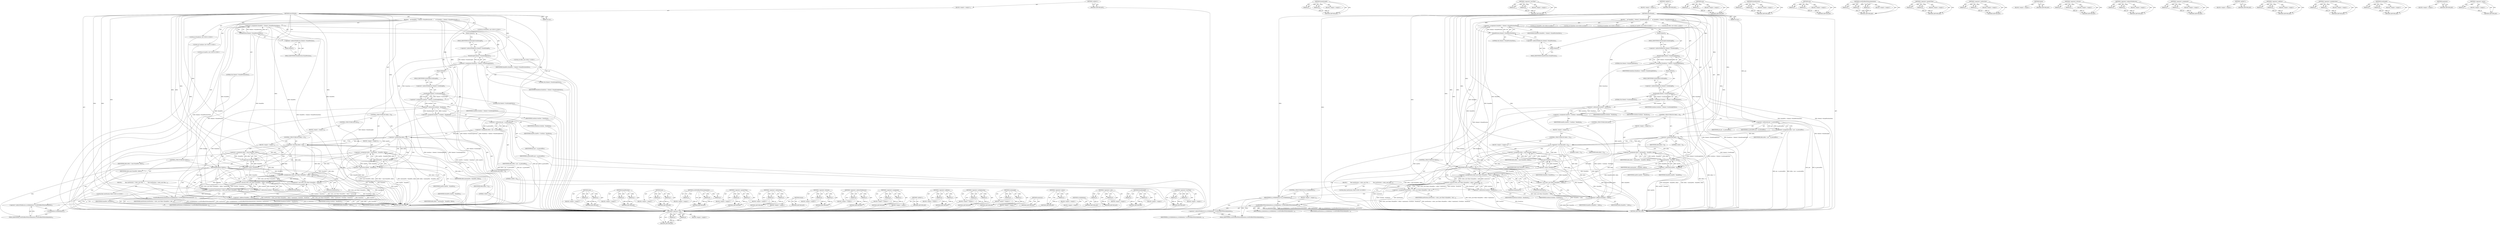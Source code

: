 digraph "&lt;operator&gt;.minus" {
vulnerable_200 [label=<(METHOD,scrollableArea)>];
vulnerable_201 [label=<(BLOCK,&lt;empty&gt;,&lt;empty&gt;)>];
vulnerable_202 [label=<(METHOD_RETURN,ANY)>];
vulnerable_181 [label=<(METHOD,&lt;operator&gt;.cast)>];
vulnerable_182 [label=<(PARAM,p1)>];
vulnerable_183 [label=<(PARAM,p2)>];
vulnerable_184 [label=<(BLOCK,&lt;empty&gt;,&lt;empty&gt;)>];
vulnerable_185 [label=<(METHOD_RETURN,ANY)>];
vulnerable_132 [label=<(METHOD,thumbLength)>];
vulnerable_133 [label=<(PARAM,p1)>];
vulnerable_134 [label=<(PARAM,p2)>];
vulnerable_135 [label=<(BLOCK,&lt;empty&gt;,&lt;empty&gt;)>];
vulnerable_136 [label=<(METHOD_RETURN,ANY)>];
vulnerable_157 [label=<(METHOD,&lt;operator&gt;.lessThan)>];
vulnerable_158 [label=<(PARAM,p1)>];
vulnerable_159 [label=<(PARAM,p2)>];
vulnerable_160 [label=<(BLOCK,&lt;empty&gt;,&lt;empty&gt;)>];
vulnerable_161 [label=<(METHOD_RETURN,ANY)>];
vulnerable_6 [label=<(METHOD,&lt;global&gt;)<SUB>1</SUB>>];
vulnerable_7 [label=<(BLOCK,&lt;empty&gt;,&lt;empty&gt;)<SUB>1</SUB>>];
vulnerable_8 [label=<(METHOD,moveThumb)<SUB>1</SUB>>];
vulnerable_9 [label=<(PARAM,int pos)<SUB>1</SUB>>];
vulnerable_10 [label=<(BLOCK,{
    int thumbPos = theme()-&gt;thumbPosition(thi...,{
    int thumbPos = theme()-&gt;thumbPosition(thi...)<SUB>2</SUB>>];
vulnerable_11 [label="<(LOCAL,int thumbPos: int)<SUB>3</SUB>>"];
vulnerable_12 [label=<(&lt;operator&gt;.assignment,thumbPos = theme()-&gt;thumbPosition(this))<SUB>3</SUB>>];
vulnerable_13 [label=<(IDENTIFIER,thumbPos,thumbPos = theme()-&gt;thumbPosition(this))<SUB>3</SUB>>];
vulnerable_14 [label=<(thumbPosition,theme()-&gt;thumbPosition(this))<SUB>3</SUB>>];
vulnerable_15 [label=<(&lt;operator&gt;.indirectFieldAccess,theme()-&gt;thumbPosition)<SUB>3</SUB>>];
vulnerable_16 [label=<(theme,theme())<SUB>3</SUB>>];
vulnerable_17 [label=<(FIELD_IDENTIFIER,thumbPosition,thumbPosition)<SUB>3</SUB>>];
vulnerable_18 [label=<(LITERAL,this,theme()-&gt;thumbPosition(this))<SUB>3</SUB>>];
vulnerable_19 [label="<(LOCAL,int thumbLen: int)<SUB>4</SUB>>"];
vulnerable_20 [label=<(&lt;operator&gt;.assignment,thumbLen = theme()-&gt;thumbLength(this))<SUB>4</SUB>>];
vulnerable_21 [label=<(IDENTIFIER,thumbLen,thumbLen = theme()-&gt;thumbLength(this))<SUB>4</SUB>>];
vulnerable_22 [label=<(thumbLength,theme()-&gt;thumbLength(this))<SUB>4</SUB>>];
vulnerable_23 [label=<(&lt;operator&gt;.indirectFieldAccess,theme()-&gt;thumbLength)<SUB>4</SUB>>];
vulnerable_24 [label=<(theme,theme())<SUB>4</SUB>>];
vulnerable_25 [label=<(FIELD_IDENTIFIER,thumbLength,thumbLength)<SUB>4</SUB>>];
vulnerable_26 [label=<(LITERAL,this,theme()-&gt;thumbLength(this))<SUB>4</SUB>>];
vulnerable_27 [label="<(LOCAL,int trackLen: int)<SUB>5</SUB>>"];
vulnerable_28 [label=<(&lt;operator&gt;.assignment,trackLen = theme()-&gt;trackLength(this))<SUB>5</SUB>>];
vulnerable_29 [label=<(IDENTIFIER,trackLen,trackLen = theme()-&gt;trackLength(this))<SUB>5</SUB>>];
vulnerable_30 [label=<(trackLength,theme()-&gt;trackLength(this))<SUB>5</SUB>>];
vulnerable_31 [label=<(&lt;operator&gt;.indirectFieldAccess,theme()-&gt;trackLength)<SUB>5</SUB>>];
vulnerable_32 [label=<(theme,theme())<SUB>5</SUB>>];
vulnerable_33 [label=<(FIELD_IDENTIFIER,trackLength,trackLength)<SUB>5</SUB>>];
vulnerable_34 [label=<(LITERAL,this,theme()-&gt;trackLength(this))<SUB>5</SUB>>];
vulnerable_35 [label="<(LOCAL,int maxPos: int)<SUB>6</SUB>>"];
vulnerable_36 [label=<(&lt;operator&gt;.assignment,maxPos = trackLen - thumbLen)<SUB>6</SUB>>];
vulnerable_37 [label=<(IDENTIFIER,maxPos,maxPos = trackLen - thumbLen)<SUB>6</SUB>>];
vulnerable_38 [label=<(&lt;operator&gt;.subtraction,trackLen - thumbLen)<SUB>6</SUB>>];
vulnerable_39 [label=<(IDENTIFIER,trackLen,trackLen - thumbLen)<SUB>6</SUB>>];
vulnerable_40 [label=<(IDENTIFIER,thumbLen,trackLen - thumbLen)<SUB>6</SUB>>];
vulnerable_41 [label="<(LOCAL,int delta: int)<SUB>7</SUB>>"];
vulnerable_42 [label=<(&lt;operator&gt;.assignment,delta = pos - m_pressedPos)<SUB>7</SUB>>];
vulnerable_43 [label=<(IDENTIFIER,delta,delta = pos - m_pressedPos)<SUB>7</SUB>>];
vulnerable_44 [label=<(&lt;operator&gt;.subtraction,pos - m_pressedPos)<SUB>7</SUB>>];
vulnerable_45 [label=<(IDENTIFIER,pos,pos - m_pressedPos)<SUB>7</SUB>>];
vulnerable_46 [label=<(IDENTIFIER,m_pressedPos,pos - m_pressedPos)<SUB>7</SUB>>];
vulnerable_47 [label=<(CONTROL_STRUCTURE,IF,if (delta &gt; 0))<SUB>8</SUB>>];
vulnerable_48 [label=<(&lt;operator&gt;.greaterThan,delta &gt; 0)<SUB>8</SUB>>];
vulnerable_49 [label=<(IDENTIFIER,delta,delta &gt; 0)<SUB>8</SUB>>];
vulnerable_50 [label=<(LITERAL,0,delta &gt; 0)<SUB>8</SUB>>];
vulnerable_51 [label=<(BLOCK,&lt;empty&gt;,&lt;empty&gt;)<SUB>9</SUB>>];
vulnerable_52 [label=<(&lt;operator&gt;.assignment,delta = min(maxPos - thumbPos, delta))<SUB>9</SUB>>];
vulnerable_53 [label=<(IDENTIFIER,delta,delta = min(maxPos - thumbPos, delta))<SUB>9</SUB>>];
vulnerable_54 [label=<(min,min(maxPos - thumbPos, delta))<SUB>9</SUB>>];
vulnerable_55 [label=<(&lt;operator&gt;.subtraction,maxPos - thumbPos)<SUB>9</SUB>>];
vulnerable_56 [label=<(IDENTIFIER,maxPos,maxPos - thumbPos)<SUB>9</SUB>>];
vulnerable_57 [label=<(IDENTIFIER,thumbPos,maxPos - thumbPos)<SUB>9</SUB>>];
vulnerable_58 [label=<(IDENTIFIER,delta,min(maxPos - thumbPos, delta))<SUB>9</SUB>>];
vulnerable_59 [label=<(CONTROL_STRUCTURE,ELSE,else)<SUB>10</SUB>>];
vulnerable_60 [label=<(BLOCK,&lt;empty&gt;,&lt;empty&gt;)<SUB>10</SUB>>];
vulnerable_61 [label=<(CONTROL_STRUCTURE,IF,if (delta &lt; 0))<SUB>10</SUB>>];
vulnerable_62 [label=<(&lt;operator&gt;.lessThan,delta &lt; 0)<SUB>10</SUB>>];
vulnerable_63 [label=<(IDENTIFIER,delta,delta &lt; 0)<SUB>10</SUB>>];
vulnerable_64 [label=<(LITERAL,0,delta &lt; 0)<SUB>10</SUB>>];
vulnerable_65 [label=<(BLOCK,&lt;empty&gt;,&lt;empty&gt;)<SUB>11</SUB>>];
vulnerable_66 [label=<(&lt;operator&gt;.assignment,delta = max(-thumbPos, delta))<SUB>11</SUB>>];
vulnerable_67 [label=<(IDENTIFIER,delta,delta = max(-thumbPos, delta))<SUB>11</SUB>>];
vulnerable_68 [label=<(max,max(-thumbPos, delta))<SUB>11</SUB>>];
vulnerable_69 [label=<(&lt;operator&gt;.minus,-thumbPos)<SUB>11</SUB>>];
vulnerable_70 [label=<(IDENTIFIER,thumbPos,-thumbPos)<SUB>11</SUB>>];
vulnerable_71 [label=<(IDENTIFIER,delta,max(-thumbPos, delta))<SUB>11</SUB>>];
vulnerable_72 [label=<(CONTROL_STRUCTURE,IF,if (delta))<SUB>13</SUB>>];
vulnerable_73 [label=<(IDENTIFIER,delta,if (delta))<SUB>13</SUB>>];
vulnerable_74 [label=<(BLOCK,{
         float newPosition = static_cast&lt;floa...,{
         float newPosition = static_cast&lt;floa...)<SUB>13</SUB>>];
vulnerable_75 [label="<(LOCAL,float newPosition: float)<SUB>14</SUB>>"];
vulnerable_76 [label=<(&lt;operator&gt;.assignment,newPosition = static_cast&lt;float&gt;(thumbPos + del...)<SUB>14</SUB>>];
vulnerable_77 [label=<(IDENTIFIER,newPosition,newPosition = static_cast&lt;float&gt;(thumbPos + del...)<SUB>14</SUB>>];
vulnerable_78 [label=<(&lt;operator&gt;.division,static_cast&lt;float&gt;(thumbPos + delta) * maximum(...)<SUB>14</SUB>>];
vulnerable_79 [label=<(&lt;operator&gt;.multiplication,static_cast&lt;float&gt;(thumbPos + delta) * maximum())<SUB>14</SUB>>];
vulnerable_80 [label=<(&lt;operator&gt;.cast,static_cast&lt;float&gt;(thumbPos + delta))<SUB>14</SUB>>];
vulnerable_81 [label=<(UNKNOWN,float,float)<SUB>14</SUB>>];
vulnerable_82 [label=<(&lt;operator&gt;.addition,thumbPos + delta)<SUB>14</SUB>>];
vulnerable_83 [label=<(IDENTIFIER,thumbPos,thumbPos + delta)<SUB>14</SUB>>];
vulnerable_84 [label=<(IDENTIFIER,delta,thumbPos + delta)<SUB>14</SUB>>];
vulnerable_85 [label=<(maximum,maximum())<SUB>14</SUB>>];
vulnerable_86 [label=<(&lt;operator&gt;.subtraction,trackLen - thumbLen)<SUB>14</SUB>>];
vulnerable_87 [label=<(IDENTIFIER,trackLen,trackLen - thumbLen)<SUB>14</SUB>>];
vulnerable_88 [label=<(IDENTIFIER,thumbLen,trackLen - thumbLen)<SUB>14</SUB>>];
vulnerable_89 [label=<(scrollToOffsetWithoutAnimation,scrollableArea()-&gt;scrollToOffsetWithoutAnimatio...)<SUB>15</SUB>>];
vulnerable_90 [label=<(&lt;operator&gt;.indirectFieldAccess,scrollableArea()-&gt;scrollToOffsetWithoutAnimation)<SUB>15</SUB>>];
vulnerable_91 [label=<(scrollableArea,scrollableArea())<SUB>15</SUB>>];
vulnerable_92 [label=<(FIELD_IDENTIFIER,scrollToOffsetWithoutAnimation,scrollToOffsetWithoutAnimation)<SUB>15</SUB>>];
vulnerable_93 [label=<(IDENTIFIER,m_orientation,scrollableArea()-&gt;scrollToOffsetWithoutAnimatio...)<SUB>15</SUB>>];
vulnerable_94 [label=<(IDENTIFIER,newPosition,scrollableArea()-&gt;scrollToOffsetWithoutAnimatio...)<SUB>15</SUB>>];
vulnerable_95 [label=<(METHOD_RETURN,void)<SUB>1</SUB>>];
vulnerable_97 [label=<(METHOD_RETURN,ANY)<SUB>1</SUB>>];
vulnerable_162 [label=<(METHOD,max)>];
vulnerable_163 [label=<(PARAM,p1)>];
vulnerable_164 [label=<(PARAM,p2)>];
vulnerable_165 [label=<(BLOCK,&lt;empty&gt;,&lt;empty&gt;)>];
vulnerable_166 [label=<(METHOD_RETURN,ANY)>];
vulnerable_119 [label=<(METHOD,thumbPosition)>];
vulnerable_120 [label=<(PARAM,p1)>];
vulnerable_121 [label=<(PARAM,p2)>];
vulnerable_122 [label=<(BLOCK,&lt;empty&gt;,&lt;empty&gt;)>];
vulnerable_123 [label=<(METHOD_RETURN,ANY)>];
vulnerable_152 [label=<(METHOD,min)>];
vulnerable_153 [label=<(PARAM,p1)>];
vulnerable_154 [label=<(PARAM,p2)>];
vulnerable_155 [label=<(BLOCK,&lt;empty&gt;,&lt;empty&gt;)>];
vulnerable_156 [label=<(METHOD_RETURN,ANY)>];
vulnerable_194 [label=<(METHOD,scrollToOffsetWithoutAnimation)>];
vulnerable_195 [label=<(PARAM,p1)>];
vulnerable_196 [label=<(PARAM,p2)>];
vulnerable_197 [label=<(PARAM,p3)>];
vulnerable_198 [label=<(BLOCK,&lt;empty&gt;,&lt;empty&gt;)>];
vulnerable_199 [label=<(METHOD_RETURN,ANY)>];
vulnerable_147 [label=<(METHOD,&lt;operator&gt;.greaterThan)>];
vulnerable_148 [label=<(PARAM,p1)>];
vulnerable_149 [label=<(PARAM,p2)>];
vulnerable_150 [label=<(BLOCK,&lt;empty&gt;,&lt;empty&gt;)>];
vulnerable_151 [label=<(METHOD_RETURN,ANY)>];
vulnerable_142 [label=<(METHOD,&lt;operator&gt;.subtraction)>];
vulnerable_143 [label=<(PARAM,p1)>];
vulnerable_144 [label=<(PARAM,p2)>];
vulnerable_145 [label=<(BLOCK,&lt;empty&gt;,&lt;empty&gt;)>];
vulnerable_146 [label=<(METHOD_RETURN,ANY)>];
vulnerable_129 [label=<(METHOD,theme)>];
vulnerable_130 [label=<(BLOCK,&lt;empty&gt;,&lt;empty&gt;)>];
vulnerable_131 [label=<(METHOD_RETURN,ANY)>];
vulnerable_171 [label=<(METHOD,&lt;operator&gt;.division)>];
vulnerable_172 [label=<(PARAM,p1)>];
vulnerable_173 [label=<(PARAM,p2)>];
vulnerable_174 [label=<(BLOCK,&lt;empty&gt;,&lt;empty&gt;)>];
vulnerable_175 [label=<(METHOD_RETURN,ANY)>];
vulnerable_124 [label=<(METHOD,&lt;operator&gt;.indirectFieldAccess)>];
vulnerable_125 [label=<(PARAM,p1)>];
vulnerable_126 [label=<(PARAM,p2)>];
vulnerable_127 [label=<(BLOCK,&lt;empty&gt;,&lt;empty&gt;)>];
vulnerable_128 [label=<(METHOD_RETURN,ANY)>];
vulnerable_114 [label=<(METHOD,&lt;operator&gt;.assignment)>];
vulnerable_115 [label=<(PARAM,p1)>];
vulnerable_116 [label=<(PARAM,p2)>];
vulnerable_117 [label=<(BLOCK,&lt;empty&gt;,&lt;empty&gt;)>];
vulnerable_118 [label=<(METHOD_RETURN,ANY)>];
vulnerable_108 [label=<(METHOD,&lt;global&gt;)<SUB>1</SUB>>];
vulnerable_109 [label=<(BLOCK,&lt;empty&gt;,&lt;empty&gt;)>];
vulnerable_110 [label=<(METHOD_RETURN,ANY)>];
vulnerable_186 [label=<(METHOD,&lt;operator&gt;.addition)>];
vulnerable_187 [label=<(PARAM,p1)>];
vulnerable_188 [label=<(PARAM,p2)>];
vulnerable_189 [label=<(BLOCK,&lt;empty&gt;,&lt;empty&gt;)>];
vulnerable_190 [label=<(METHOD_RETURN,ANY)>];
vulnerable_176 [label=<(METHOD,&lt;operator&gt;.multiplication)>];
vulnerable_177 [label=<(PARAM,p1)>];
vulnerable_178 [label=<(PARAM,p2)>];
vulnerable_179 [label=<(BLOCK,&lt;empty&gt;,&lt;empty&gt;)>];
vulnerable_180 [label=<(METHOD_RETURN,ANY)>];
vulnerable_137 [label=<(METHOD,trackLength)>];
vulnerable_138 [label=<(PARAM,p1)>];
vulnerable_139 [label=<(PARAM,p2)>];
vulnerable_140 [label=<(BLOCK,&lt;empty&gt;,&lt;empty&gt;)>];
vulnerable_141 [label=<(METHOD_RETURN,ANY)>];
vulnerable_191 [label=<(METHOD,maximum)>];
vulnerable_192 [label=<(BLOCK,&lt;empty&gt;,&lt;empty&gt;)>];
vulnerable_193 [label=<(METHOD_RETURN,ANY)>];
vulnerable_167 [label=<(METHOD,&lt;operator&gt;.minus)>];
vulnerable_168 [label=<(PARAM,p1)>];
vulnerable_169 [label=<(BLOCK,&lt;empty&gt;,&lt;empty&gt;)>];
vulnerable_170 [label=<(METHOD_RETURN,ANY)>];
fixed_184 [label=<(METHOD,&lt;operator&gt;.cast)>];
fixed_185 [label=<(PARAM,p1)>];
fixed_186 [label=<(PARAM,p2)>];
fixed_187 [label=<(BLOCK,&lt;empty&gt;,&lt;empty&gt;)>];
fixed_188 [label=<(METHOD_RETURN,ANY)>];
fixed_135 [label=<(METHOD,thumbLength)>];
fixed_136 [label=<(PARAM,p1)>];
fixed_137 [label=<(PARAM,p2)>];
fixed_138 [label=<(BLOCK,&lt;empty&gt;,&lt;empty&gt;)>];
fixed_139 [label=<(METHOD_RETURN,ANY)>];
fixed_160 [label=<(METHOD,&lt;operator&gt;.lessThan)>];
fixed_161 [label=<(PARAM,p1)>];
fixed_162 [label=<(PARAM,p2)>];
fixed_163 [label=<(BLOCK,&lt;empty&gt;,&lt;empty&gt;)>];
fixed_164 [label=<(METHOD_RETURN,ANY)>];
fixed_6 [label=<(METHOD,&lt;global&gt;)<SUB>1</SUB>>];
fixed_7 [label=<(BLOCK,&lt;empty&gt;,&lt;empty&gt;)<SUB>1</SUB>>];
fixed_8 [label=<(METHOD,moveThumb)<SUB>1</SUB>>];
fixed_9 [label=<(PARAM,int pos)<SUB>1</SUB>>];
fixed_10 [label=<(BLOCK,{
    int thumbPos = theme()-&gt;thumbPosition(thi...,{
    int thumbPos = theme()-&gt;thumbPosition(thi...)<SUB>2</SUB>>];
fixed_11 [label="<(LOCAL,int thumbPos: int)<SUB>3</SUB>>"];
fixed_12 [label=<(&lt;operator&gt;.assignment,thumbPos = theme()-&gt;thumbPosition(this))<SUB>3</SUB>>];
fixed_13 [label=<(IDENTIFIER,thumbPos,thumbPos = theme()-&gt;thumbPosition(this))<SUB>3</SUB>>];
fixed_14 [label=<(thumbPosition,theme()-&gt;thumbPosition(this))<SUB>3</SUB>>];
fixed_15 [label=<(&lt;operator&gt;.indirectFieldAccess,theme()-&gt;thumbPosition)<SUB>3</SUB>>];
fixed_16 [label=<(theme,theme())<SUB>3</SUB>>];
fixed_17 [label=<(FIELD_IDENTIFIER,thumbPosition,thumbPosition)<SUB>3</SUB>>];
fixed_18 [label=<(LITERAL,this,theme()-&gt;thumbPosition(this))<SUB>3</SUB>>];
fixed_19 [label="<(LOCAL,int thumbLen: int)<SUB>4</SUB>>"];
fixed_20 [label=<(&lt;operator&gt;.assignment,thumbLen = theme()-&gt;thumbLength(this))<SUB>4</SUB>>];
fixed_21 [label=<(IDENTIFIER,thumbLen,thumbLen = theme()-&gt;thumbLength(this))<SUB>4</SUB>>];
fixed_22 [label=<(thumbLength,theme()-&gt;thumbLength(this))<SUB>4</SUB>>];
fixed_23 [label=<(&lt;operator&gt;.indirectFieldAccess,theme()-&gt;thumbLength)<SUB>4</SUB>>];
fixed_24 [label=<(theme,theme())<SUB>4</SUB>>];
fixed_25 [label=<(FIELD_IDENTIFIER,thumbLength,thumbLength)<SUB>4</SUB>>];
fixed_26 [label=<(LITERAL,this,theme()-&gt;thumbLength(this))<SUB>4</SUB>>];
fixed_27 [label="<(LOCAL,int trackLen: int)<SUB>5</SUB>>"];
fixed_28 [label=<(&lt;operator&gt;.assignment,trackLen = theme()-&gt;trackLength(this))<SUB>5</SUB>>];
fixed_29 [label=<(IDENTIFIER,trackLen,trackLen = theme()-&gt;trackLength(this))<SUB>5</SUB>>];
fixed_30 [label=<(trackLength,theme()-&gt;trackLength(this))<SUB>5</SUB>>];
fixed_31 [label=<(&lt;operator&gt;.indirectFieldAccess,theme()-&gt;trackLength)<SUB>5</SUB>>];
fixed_32 [label=<(theme,theme())<SUB>5</SUB>>];
fixed_33 [label=<(FIELD_IDENTIFIER,trackLength,trackLength)<SUB>5</SUB>>];
fixed_34 [label=<(LITERAL,this,theme()-&gt;trackLength(this))<SUB>5</SUB>>];
fixed_35 [label="<(LOCAL,int maxPos: int)<SUB>6</SUB>>"];
fixed_36 [label=<(&lt;operator&gt;.assignment,maxPos = trackLen - thumbLen)<SUB>6</SUB>>];
fixed_37 [label=<(IDENTIFIER,maxPos,maxPos = trackLen - thumbLen)<SUB>6</SUB>>];
fixed_38 [label=<(&lt;operator&gt;.subtraction,trackLen - thumbLen)<SUB>6</SUB>>];
fixed_39 [label=<(IDENTIFIER,trackLen,trackLen - thumbLen)<SUB>6</SUB>>];
fixed_40 [label=<(IDENTIFIER,thumbLen,trackLen - thumbLen)<SUB>6</SUB>>];
fixed_41 [label="<(LOCAL,int delta: int)<SUB>7</SUB>>"];
fixed_42 [label=<(&lt;operator&gt;.assignment,delta = pos - m_pressedPos)<SUB>7</SUB>>];
fixed_43 [label=<(IDENTIFIER,delta,delta = pos - m_pressedPos)<SUB>7</SUB>>];
fixed_44 [label=<(&lt;operator&gt;.subtraction,pos - m_pressedPos)<SUB>7</SUB>>];
fixed_45 [label=<(IDENTIFIER,pos,pos - m_pressedPos)<SUB>7</SUB>>];
fixed_46 [label=<(IDENTIFIER,m_pressedPos,pos - m_pressedPos)<SUB>7</SUB>>];
fixed_47 [label=<(CONTROL_STRUCTURE,IF,if (delta &gt; 0))<SUB>8</SUB>>];
fixed_48 [label=<(&lt;operator&gt;.greaterThan,delta &gt; 0)<SUB>8</SUB>>];
fixed_49 [label=<(IDENTIFIER,delta,delta &gt; 0)<SUB>8</SUB>>];
fixed_50 [label=<(LITERAL,0,delta &gt; 0)<SUB>8</SUB>>];
fixed_51 [label=<(BLOCK,&lt;empty&gt;,&lt;empty&gt;)<SUB>9</SUB>>];
fixed_52 [label=<(&lt;operator&gt;.assignment,delta = min(maxPos - thumbPos, delta))<SUB>9</SUB>>];
fixed_53 [label=<(IDENTIFIER,delta,delta = min(maxPos - thumbPos, delta))<SUB>9</SUB>>];
fixed_54 [label=<(min,min(maxPos - thumbPos, delta))<SUB>9</SUB>>];
fixed_55 [label=<(&lt;operator&gt;.subtraction,maxPos - thumbPos)<SUB>9</SUB>>];
fixed_56 [label=<(IDENTIFIER,maxPos,maxPos - thumbPos)<SUB>9</SUB>>];
fixed_57 [label=<(IDENTIFIER,thumbPos,maxPos - thumbPos)<SUB>9</SUB>>];
fixed_58 [label=<(IDENTIFIER,delta,min(maxPos - thumbPos, delta))<SUB>9</SUB>>];
fixed_59 [label=<(CONTROL_STRUCTURE,ELSE,else)<SUB>10</SUB>>];
fixed_60 [label=<(BLOCK,&lt;empty&gt;,&lt;empty&gt;)<SUB>10</SUB>>];
fixed_61 [label=<(CONTROL_STRUCTURE,IF,if (delta &lt; 0))<SUB>10</SUB>>];
fixed_62 [label=<(&lt;operator&gt;.lessThan,delta &lt; 0)<SUB>10</SUB>>];
fixed_63 [label=<(IDENTIFIER,delta,delta &lt; 0)<SUB>10</SUB>>];
fixed_64 [label=<(LITERAL,0,delta &lt; 0)<SUB>10</SUB>>];
fixed_65 [label=<(BLOCK,&lt;empty&gt;,&lt;empty&gt;)<SUB>11</SUB>>];
fixed_66 [label=<(&lt;operator&gt;.assignment,delta = max(-thumbPos, delta))<SUB>11</SUB>>];
fixed_67 [label=<(IDENTIFIER,delta,delta = max(-thumbPos, delta))<SUB>11</SUB>>];
fixed_68 [label=<(max,max(-thumbPos, delta))<SUB>11</SUB>>];
fixed_69 [label=<(&lt;operator&gt;.minus,-thumbPos)<SUB>11</SUB>>];
fixed_70 [label=<(IDENTIFIER,thumbPos,-thumbPos)<SUB>11</SUB>>];
fixed_71 [label=<(IDENTIFIER,delta,max(-thumbPos, delta))<SUB>11</SUB>>];
fixed_72 [label=<(CONTROL_STRUCTURE,IF,if (delta))<SUB>13</SUB>>];
fixed_73 [label=<(IDENTIFIER,delta,if (delta))<SUB>13</SUB>>];
fixed_74 [label=<(BLOCK,{
         float newPosition = static_cast&lt;floa...,{
         float newPosition = static_cast&lt;floa...)<SUB>13</SUB>>];
fixed_75 [label="<(LOCAL,float newPosition: float)<SUB>14</SUB>>"];
fixed_76 [label=<(&lt;operator&gt;.assignment,newPosition = static_cast&lt;float&gt;(thumbPos + del...)<SUB>14</SUB>>];
fixed_77 [label=<(IDENTIFIER,newPosition,newPosition = static_cast&lt;float&gt;(thumbPos + del...)<SUB>14</SUB>>];
fixed_78 [label=<(&lt;operator&gt;.division,static_cast&lt;float&gt;(thumbPos + delta) * maximum(...)<SUB>14</SUB>>];
fixed_79 [label=<(&lt;operator&gt;.multiplication,static_cast&lt;float&gt;(thumbPos + delta) * maximum())<SUB>14</SUB>>];
fixed_80 [label=<(&lt;operator&gt;.cast,static_cast&lt;float&gt;(thumbPos + delta))<SUB>14</SUB>>];
fixed_81 [label=<(UNKNOWN,float,float)<SUB>14</SUB>>];
fixed_82 [label=<(&lt;operator&gt;.addition,thumbPos + delta)<SUB>14</SUB>>];
fixed_83 [label=<(IDENTIFIER,thumbPos,thumbPos + delta)<SUB>14</SUB>>];
fixed_84 [label=<(IDENTIFIER,delta,thumbPos + delta)<SUB>14</SUB>>];
fixed_85 [label=<(maximum,maximum())<SUB>14</SUB>>];
fixed_86 [label=<(&lt;operator&gt;.subtraction,trackLen - thumbLen)<SUB>14</SUB>>];
fixed_87 [label=<(IDENTIFIER,trackLen,trackLen - thumbLen)<SUB>14</SUB>>];
fixed_88 [label=<(IDENTIFIER,thumbLen,trackLen - thumbLen)<SUB>14</SUB>>];
fixed_89 [label=<(CONTROL_STRUCTURE,IF,if (m_scrollableArea))<SUB>15</SUB>>];
fixed_90 [label=<(IDENTIFIER,m_scrollableArea,if (m_scrollableArea))<SUB>15</SUB>>];
fixed_91 [label=<(BLOCK,&lt;empty&gt;,&lt;empty&gt;)<SUB>16</SUB>>];
fixed_92 [label=<(scrollToOffsetWithoutAnimation,m_scrollableArea-&gt;scrollToOffsetWithoutAnimatio...)<SUB>16</SUB>>];
fixed_93 [label=<(&lt;operator&gt;.indirectFieldAccess,m_scrollableArea-&gt;scrollToOffsetWithoutAnimation)<SUB>16</SUB>>];
fixed_94 [label=<(IDENTIFIER,m_scrollableArea,m_scrollableArea-&gt;scrollToOffsetWithoutAnimatio...)<SUB>16</SUB>>];
fixed_95 [label=<(FIELD_IDENTIFIER,scrollToOffsetWithoutAnimation,scrollToOffsetWithoutAnimation)<SUB>16</SUB>>];
fixed_96 [label=<(IDENTIFIER,m_orientation,m_scrollableArea-&gt;scrollToOffsetWithoutAnimatio...)<SUB>16</SUB>>];
fixed_97 [label=<(IDENTIFIER,newPosition,m_scrollableArea-&gt;scrollToOffsetWithoutAnimatio...)<SUB>16</SUB>>];
fixed_98 [label=<(METHOD_RETURN,void)<SUB>1</SUB>>];
fixed_100 [label=<(METHOD_RETURN,ANY)<SUB>1</SUB>>];
fixed_165 [label=<(METHOD,max)>];
fixed_166 [label=<(PARAM,p1)>];
fixed_167 [label=<(PARAM,p2)>];
fixed_168 [label=<(BLOCK,&lt;empty&gt;,&lt;empty&gt;)>];
fixed_169 [label=<(METHOD_RETURN,ANY)>];
fixed_122 [label=<(METHOD,thumbPosition)>];
fixed_123 [label=<(PARAM,p1)>];
fixed_124 [label=<(PARAM,p2)>];
fixed_125 [label=<(BLOCK,&lt;empty&gt;,&lt;empty&gt;)>];
fixed_126 [label=<(METHOD_RETURN,ANY)>];
fixed_155 [label=<(METHOD,min)>];
fixed_156 [label=<(PARAM,p1)>];
fixed_157 [label=<(PARAM,p2)>];
fixed_158 [label=<(BLOCK,&lt;empty&gt;,&lt;empty&gt;)>];
fixed_159 [label=<(METHOD_RETURN,ANY)>];
fixed_197 [label=<(METHOD,scrollToOffsetWithoutAnimation)>];
fixed_198 [label=<(PARAM,p1)>];
fixed_199 [label=<(PARAM,p2)>];
fixed_200 [label=<(PARAM,p3)>];
fixed_201 [label=<(BLOCK,&lt;empty&gt;,&lt;empty&gt;)>];
fixed_202 [label=<(METHOD_RETURN,ANY)>];
fixed_150 [label=<(METHOD,&lt;operator&gt;.greaterThan)>];
fixed_151 [label=<(PARAM,p1)>];
fixed_152 [label=<(PARAM,p2)>];
fixed_153 [label=<(BLOCK,&lt;empty&gt;,&lt;empty&gt;)>];
fixed_154 [label=<(METHOD_RETURN,ANY)>];
fixed_145 [label=<(METHOD,&lt;operator&gt;.subtraction)>];
fixed_146 [label=<(PARAM,p1)>];
fixed_147 [label=<(PARAM,p2)>];
fixed_148 [label=<(BLOCK,&lt;empty&gt;,&lt;empty&gt;)>];
fixed_149 [label=<(METHOD_RETURN,ANY)>];
fixed_132 [label=<(METHOD,theme)>];
fixed_133 [label=<(BLOCK,&lt;empty&gt;,&lt;empty&gt;)>];
fixed_134 [label=<(METHOD_RETURN,ANY)>];
fixed_174 [label=<(METHOD,&lt;operator&gt;.division)>];
fixed_175 [label=<(PARAM,p1)>];
fixed_176 [label=<(PARAM,p2)>];
fixed_177 [label=<(BLOCK,&lt;empty&gt;,&lt;empty&gt;)>];
fixed_178 [label=<(METHOD_RETURN,ANY)>];
fixed_127 [label=<(METHOD,&lt;operator&gt;.indirectFieldAccess)>];
fixed_128 [label=<(PARAM,p1)>];
fixed_129 [label=<(PARAM,p2)>];
fixed_130 [label=<(BLOCK,&lt;empty&gt;,&lt;empty&gt;)>];
fixed_131 [label=<(METHOD_RETURN,ANY)>];
fixed_117 [label=<(METHOD,&lt;operator&gt;.assignment)>];
fixed_118 [label=<(PARAM,p1)>];
fixed_119 [label=<(PARAM,p2)>];
fixed_120 [label=<(BLOCK,&lt;empty&gt;,&lt;empty&gt;)>];
fixed_121 [label=<(METHOD_RETURN,ANY)>];
fixed_111 [label=<(METHOD,&lt;global&gt;)<SUB>1</SUB>>];
fixed_112 [label=<(BLOCK,&lt;empty&gt;,&lt;empty&gt;)>];
fixed_113 [label=<(METHOD_RETURN,ANY)>];
fixed_189 [label=<(METHOD,&lt;operator&gt;.addition)>];
fixed_190 [label=<(PARAM,p1)>];
fixed_191 [label=<(PARAM,p2)>];
fixed_192 [label=<(BLOCK,&lt;empty&gt;,&lt;empty&gt;)>];
fixed_193 [label=<(METHOD_RETURN,ANY)>];
fixed_179 [label=<(METHOD,&lt;operator&gt;.multiplication)>];
fixed_180 [label=<(PARAM,p1)>];
fixed_181 [label=<(PARAM,p2)>];
fixed_182 [label=<(BLOCK,&lt;empty&gt;,&lt;empty&gt;)>];
fixed_183 [label=<(METHOD_RETURN,ANY)>];
fixed_140 [label=<(METHOD,trackLength)>];
fixed_141 [label=<(PARAM,p1)>];
fixed_142 [label=<(PARAM,p2)>];
fixed_143 [label=<(BLOCK,&lt;empty&gt;,&lt;empty&gt;)>];
fixed_144 [label=<(METHOD_RETURN,ANY)>];
fixed_194 [label=<(METHOD,maximum)>];
fixed_195 [label=<(BLOCK,&lt;empty&gt;,&lt;empty&gt;)>];
fixed_196 [label=<(METHOD_RETURN,ANY)>];
fixed_170 [label=<(METHOD,&lt;operator&gt;.minus)>];
fixed_171 [label=<(PARAM,p1)>];
fixed_172 [label=<(BLOCK,&lt;empty&gt;,&lt;empty&gt;)>];
fixed_173 [label=<(METHOD_RETURN,ANY)>];
vulnerable_200 -> vulnerable_201  [key=0, label="AST: "];
vulnerable_200 -> vulnerable_202  [key=0, label="AST: "];
vulnerable_200 -> vulnerable_202  [key=1, label="CFG: "];
vulnerable_201 -> fixed_184  [key=0];
vulnerable_202 -> fixed_184  [key=0];
vulnerable_181 -> vulnerable_182  [key=0, label="AST: "];
vulnerable_181 -> vulnerable_182  [key=1, label="DDG: "];
vulnerable_181 -> vulnerable_184  [key=0, label="AST: "];
vulnerable_181 -> vulnerable_183  [key=0, label="AST: "];
vulnerable_181 -> vulnerable_183  [key=1, label="DDG: "];
vulnerable_181 -> vulnerable_185  [key=0, label="AST: "];
vulnerable_181 -> vulnerable_185  [key=1, label="CFG: "];
vulnerable_182 -> vulnerable_185  [key=0, label="DDG: p1"];
vulnerable_183 -> vulnerable_185  [key=0, label="DDG: p2"];
vulnerable_184 -> fixed_184  [key=0];
vulnerable_185 -> fixed_184  [key=0];
vulnerable_132 -> vulnerable_133  [key=0, label="AST: "];
vulnerable_132 -> vulnerable_133  [key=1, label="DDG: "];
vulnerable_132 -> vulnerable_135  [key=0, label="AST: "];
vulnerable_132 -> vulnerable_134  [key=0, label="AST: "];
vulnerable_132 -> vulnerable_134  [key=1, label="DDG: "];
vulnerable_132 -> vulnerable_136  [key=0, label="AST: "];
vulnerable_132 -> vulnerable_136  [key=1, label="CFG: "];
vulnerable_133 -> vulnerable_136  [key=0, label="DDG: p1"];
vulnerable_134 -> vulnerable_136  [key=0, label="DDG: p2"];
vulnerable_135 -> fixed_184  [key=0];
vulnerable_136 -> fixed_184  [key=0];
vulnerable_157 -> vulnerable_158  [key=0, label="AST: "];
vulnerable_157 -> vulnerable_158  [key=1, label="DDG: "];
vulnerable_157 -> vulnerable_160  [key=0, label="AST: "];
vulnerable_157 -> vulnerable_159  [key=0, label="AST: "];
vulnerable_157 -> vulnerable_159  [key=1, label="DDG: "];
vulnerable_157 -> vulnerable_161  [key=0, label="AST: "];
vulnerable_157 -> vulnerable_161  [key=1, label="CFG: "];
vulnerable_158 -> vulnerable_161  [key=0, label="DDG: p1"];
vulnerable_159 -> vulnerable_161  [key=0, label="DDG: p2"];
vulnerable_160 -> fixed_184  [key=0];
vulnerable_161 -> fixed_184  [key=0];
vulnerable_6 -> vulnerable_7  [key=0, label="AST: "];
vulnerable_6 -> vulnerable_97  [key=0, label="AST: "];
vulnerable_6 -> vulnerable_97  [key=1, label="CFG: "];
vulnerable_7 -> vulnerable_8  [key=0, label="AST: "];
vulnerable_8 -> vulnerable_9  [key=0, label="AST: "];
vulnerable_8 -> vulnerable_9  [key=1, label="DDG: "];
vulnerable_8 -> vulnerable_10  [key=0, label="AST: "];
vulnerable_8 -> vulnerable_95  [key=0, label="AST: "];
vulnerable_8 -> vulnerable_16  [key=0, label="CFG: "];
vulnerable_8 -> vulnerable_73  [key=0, label="DDG: "];
vulnerable_8 -> vulnerable_14  [key=0, label="DDG: "];
vulnerable_8 -> vulnerable_22  [key=0, label="DDG: "];
vulnerable_8 -> vulnerable_30  [key=0, label="DDG: "];
vulnerable_8 -> vulnerable_38  [key=0, label="DDG: "];
vulnerable_8 -> vulnerable_44  [key=0, label="DDG: "];
vulnerable_8 -> vulnerable_48  [key=0, label="DDG: "];
vulnerable_8 -> vulnerable_89  [key=0, label="DDG: "];
vulnerable_8 -> vulnerable_54  [key=0, label="DDG: "];
vulnerable_8 -> vulnerable_55  [key=0, label="DDG: "];
vulnerable_8 -> vulnerable_62  [key=0, label="DDG: "];
vulnerable_8 -> vulnerable_79  [key=0, label="DDG: "];
vulnerable_8 -> vulnerable_86  [key=0, label="DDG: "];
vulnerable_8 -> vulnerable_80  [key=0, label="DDG: "];
vulnerable_8 -> vulnerable_68  [key=0, label="DDG: "];
vulnerable_8 -> vulnerable_82  [key=0, label="DDG: "];
vulnerable_8 -> vulnerable_69  [key=0, label="DDG: "];
vulnerable_9 -> vulnerable_44  [key=0, label="DDG: pos"];
vulnerable_10 -> vulnerable_11  [key=0, label="AST: "];
vulnerable_10 -> vulnerable_12  [key=0, label="AST: "];
vulnerable_10 -> vulnerable_19  [key=0, label="AST: "];
vulnerable_10 -> vulnerable_20  [key=0, label="AST: "];
vulnerable_10 -> vulnerable_27  [key=0, label="AST: "];
vulnerable_10 -> vulnerable_28  [key=0, label="AST: "];
vulnerable_10 -> vulnerable_35  [key=0, label="AST: "];
vulnerable_10 -> vulnerable_36  [key=0, label="AST: "];
vulnerable_10 -> vulnerable_41  [key=0, label="AST: "];
vulnerable_10 -> vulnerable_42  [key=0, label="AST: "];
vulnerable_10 -> vulnerable_47  [key=0, label="AST: "];
vulnerable_10 -> vulnerable_72  [key=0, label="AST: "];
vulnerable_11 -> fixed_184  [key=0];
vulnerable_12 -> vulnerable_13  [key=0, label="AST: "];
vulnerable_12 -> vulnerable_14  [key=0, label="AST: "];
vulnerable_12 -> vulnerable_24  [key=0, label="CFG: "];
vulnerable_12 -> vulnerable_95  [key=0, label="DDG: theme()-&gt;thumbPosition(this)"];
vulnerable_12 -> vulnerable_95  [key=1, label="DDG: thumbPos = theme()-&gt;thumbPosition(this)"];
vulnerable_12 -> vulnerable_55  [key=0, label="DDG: thumbPos"];
vulnerable_12 -> vulnerable_79  [key=0, label="DDG: thumbPos"];
vulnerable_12 -> vulnerable_80  [key=0, label="DDG: thumbPos"];
vulnerable_12 -> vulnerable_82  [key=0, label="DDG: thumbPos"];
vulnerable_12 -> vulnerable_69  [key=0, label="DDG: thumbPos"];
vulnerable_13 -> fixed_184  [key=0];
vulnerable_14 -> vulnerable_15  [key=0, label="AST: "];
vulnerable_14 -> vulnerable_18  [key=0, label="AST: "];
vulnerable_14 -> vulnerable_12  [key=0, label="CFG: "];
vulnerable_14 -> vulnerable_12  [key=1, label="DDG: theme()-&gt;thumbPosition"];
vulnerable_14 -> vulnerable_12  [key=2, label="DDG: this"];
vulnerable_14 -> vulnerable_95  [key=0, label="DDG: theme()-&gt;thumbPosition"];
vulnerable_15 -> vulnerable_16  [key=0, label="AST: "];
vulnerable_15 -> vulnerable_17  [key=0, label="AST: "];
vulnerable_15 -> vulnerable_14  [key=0, label="CFG: "];
vulnerable_16 -> vulnerable_17  [key=0, label="CFG: "];
vulnerable_17 -> vulnerable_15  [key=0, label="CFG: "];
vulnerable_18 -> fixed_184  [key=0];
vulnerable_19 -> fixed_184  [key=0];
vulnerable_20 -> vulnerable_21  [key=0, label="AST: "];
vulnerable_20 -> vulnerable_22  [key=0, label="AST: "];
vulnerable_20 -> vulnerable_32  [key=0, label="CFG: "];
vulnerable_20 -> vulnerable_95  [key=0, label="DDG: theme()-&gt;thumbLength(this)"];
vulnerable_20 -> vulnerable_95  [key=1, label="DDG: thumbLen = theme()-&gt;thumbLength(this)"];
vulnerable_20 -> vulnerable_38  [key=0, label="DDG: thumbLen"];
vulnerable_21 -> fixed_184  [key=0];
vulnerable_22 -> vulnerable_23  [key=0, label="AST: "];
vulnerable_22 -> vulnerable_26  [key=0, label="AST: "];
vulnerable_22 -> vulnerable_20  [key=0, label="CFG: "];
vulnerable_22 -> vulnerable_20  [key=1, label="DDG: theme()-&gt;thumbLength"];
vulnerable_22 -> vulnerable_20  [key=2, label="DDG: this"];
vulnerable_22 -> vulnerable_95  [key=0, label="DDG: theme()-&gt;thumbLength"];
vulnerable_23 -> vulnerable_24  [key=0, label="AST: "];
vulnerable_23 -> vulnerable_25  [key=0, label="AST: "];
vulnerable_23 -> vulnerable_22  [key=0, label="CFG: "];
vulnerable_24 -> vulnerable_25  [key=0, label="CFG: "];
vulnerable_25 -> vulnerable_23  [key=0, label="CFG: "];
vulnerable_26 -> fixed_184  [key=0];
vulnerable_27 -> fixed_184  [key=0];
vulnerable_28 -> vulnerable_29  [key=0, label="AST: "];
vulnerable_28 -> vulnerable_30  [key=0, label="AST: "];
vulnerable_28 -> vulnerable_38  [key=0, label="CFG: "];
vulnerable_28 -> vulnerable_38  [key=1, label="DDG: trackLen"];
vulnerable_28 -> vulnerable_95  [key=0, label="DDG: theme()-&gt;trackLength(this)"];
vulnerable_28 -> vulnerable_95  [key=1, label="DDG: trackLen = theme()-&gt;trackLength(this)"];
vulnerable_29 -> fixed_184  [key=0];
vulnerable_30 -> vulnerable_31  [key=0, label="AST: "];
vulnerable_30 -> vulnerable_34  [key=0, label="AST: "];
vulnerable_30 -> vulnerable_28  [key=0, label="CFG: "];
vulnerable_30 -> vulnerable_28  [key=1, label="DDG: theme()-&gt;trackLength"];
vulnerable_30 -> vulnerable_28  [key=2, label="DDG: this"];
vulnerable_30 -> vulnerable_95  [key=0, label="DDG: theme()-&gt;trackLength"];
vulnerable_31 -> vulnerable_32  [key=0, label="AST: "];
vulnerable_31 -> vulnerable_33  [key=0, label="AST: "];
vulnerable_31 -> vulnerable_30  [key=0, label="CFG: "];
vulnerable_32 -> vulnerable_33  [key=0, label="CFG: "];
vulnerable_33 -> vulnerable_31  [key=0, label="CFG: "];
vulnerable_34 -> fixed_184  [key=0];
vulnerable_35 -> fixed_184  [key=0];
vulnerable_36 -> vulnerable_37  [key=0, label="AST: "];
vulnerable_36 -> vulnerable_38  [key=0, label="AST: "];
vulnerable_36 -> vulnerable_44  [key=0, label="CFG: "];
vulnerable_36 -> vulnerable_95  [key=0, label="DDG: maxPos"];
vulnerable_36 -> vulnerable_95  [key=1, label="DDG: maxPos = trackLen - thumbLen"];
vulnerable_36 -> vulnerable_55  [key=0, label="DDG: maxPos"];
vulnerable_37 -> fixed_184  [key=0];
vulnerable_38 -> vulnerable_39  [key=0, label="AST: "];
vulnerable_38 -> vulnerable_40  [key=0, label="AST: "];
vulnerable_38 -> vulnerable_36  [key=0, label="CFG: "];
vulnerable_38 -> vulnerable_36  [key=1, label="DDG: trackLen"];
vulnerable_38 -> vulnerable_36  [key=2, label="DDG: thumbLen"];
vulnerable_38 -> vulnerable_86  [key=0, label="DDG: trackLen"];
vulnerable_38 -> vulnerable_86  [key=1, label="DDG: thumbLen"];
vulnerable_39 -> fixed_184  [key=0];
vulnerable_40 -> fixed_184  [key=0];
vulnerable_41 -> fixed_184  [key=0];
vulnerable_42 -> vulnerable_43  [key=0, label="AST: "];
vulnerable_42 -> vulnerable_44  [key=0, label="AST: "];
vulnerable_42 -> vulnerable_48  [key=0, label="CFG: "];
vulnerable_42 -> vulnerable_48  [key=1, label="DDG: delta"];
vulnerable_42 -> vulnerable_95  [key=0, label="DDG: pos - m_pressedPos"];
vulnerable_42 -> vulnerable_95  [key=1, label="DDG: delta = pos - m_pressedPos"];
vulnerable_43 -> fixed_184  [key=0];
vulnerable_44 -> vulnerable_45  [key=0, label="AST: "];
vulnerable_44 -> vulnerable_46  [key=0, label="AST: "];
vulnerable_44 -> vulnerable_42  [key=0, label="CFG: "];
vulnerable_44 -> vulnerable_42  [key=1, label="DDG: pos"];
vulnerable_44 -> vulnerable_42  [key=2, label="DDG: m_pressedPos"];
vulnerable_44 -> vulnerable_95  [key=0, label="DDG: pos"];
vulnerable_44 -> vulnerable_95  [key=1, label="DDG: m_pressedPos"];
vulnerable_45 -> fixed_184  [key=0];
vulnerable_46 -> fixed_184  [key=0];
vulnerable_47 -> vulnerable_48  [key=0, label="AST: "];
vulnerable_47 -> vulnerable_51  [key=0, label="AST: "];
vulnerable_47 -> vulnerable_59  [key=0, label="AST: "];
vulnerable_48 -> vulnerable_49  [key=0, label="AST: "];
vulnerable_48 -> vulnerable_50  [key=0, label="AST: "];
vulnerable_48 -> vulnerable_55  [key=0, label="CFG: "];
vulnerable_48 -> vulnerable_55  [key=1, label="CDG: "];
vulnerable_48 -> vulnerable_62  [key=0, label="CFG: "];
vulnerable_48 -> vulnerable_62  [key=1, label="DDG: delta"];
vulnerable_48 -> vulnerable_62  [key=2, label="CDG: "];
vulnerable_48 -> vulnerable_95  [key=0, label="DDG: delta &gt; 0"];
vulnerable_48 -> vulnerable_54  [key=0, label="DDG: delta"];
vulnerable_48 -> vulnerable_54  [key=1, label="CDG: "];
vulnerable_48 -> vulnerable_52  [key=0, label="CDG: "];
vulnerable_49 -> fixed_184  [key=0];
vulnerable_50 -> fixed_184  [key=0];
vulnerable_51 -> vulnerable_52  [key=0, label="AST: "];
vulnerable_52 -> vulnerable_53  [key=0, label="AST: "];
vulnerable_52 -> vulnerable_54  [key=0, label="AST: "];
vulnerable_52 -> vulnerable_73  [key=0, label="CFG: "];
vulnerable_52 -> vulnerable_95  [key=0, label="DDG: min(maxPos - thumbPos, delta)"];
vulnerable_52 -> vulnerable_95  [key=1, label="DDG: delta = min(maxPos - thumbPos, delta)"];
vulnerable_52 -> vulnerable_79  [key=0, label="DDG: delta"];
vulnerable_52 -> vulnerable_80  [key=0, label="DDG: delta"];
vulnerable_52 -> vulnerable_82  [key=0, label="DDG: delta"];
vulnerable_53 -> fixed_184  [key=0];
vulnerable_54 -> vulnerable_55  [key=0, label="AST: "];
vulnerable_54 -> vulnerable_58  [key=0, label="AST: "];
vulnerable_54 -> vulnerable_52  [key=0, label="CFG: "];
vulnerable_54 -> vulnerable_52  [key=1, label="DDG: maxPos - thumbPos"];
vulnerable_54 -> vulnerable_52  [key=2, label="DDG: delta"];
vulnerable_54 -> vulnerable_95  [key=0, label="DDG: maxPos - thumbPos"];
vulnerable_55 -> vulnerable_56  [key=0, label="AST: "];
vulnerable_55 -> vulnerable_57  [key=0, label="AST: "];
vulnerable_55 -> vulnerable_54  [key=0, label="CFG: "];
vulnerable_55 -> vulnerable_54  [key=1, label="DDG: maxPos"];
vulnerable_55 -> vulnerable_54  [key=2, label="DDG: thumbPos"];
vulnerable_55 -> vulnerable_95  [key=0, label="DDG: maxPos"];
vulnerable_55 -> vulnerable_79  [key=0, label="DDG: thumbPos"];
vulnerable_55 -> vulnerable_80  [key=0, label="DDG: thumbPos"];
vulnerable_55 -> vulnerable_82  [key=0, label="DDG: thumbPos"];
vulnerable_56 -> fixed_184  [key=0];
vulnerable_57 -> fixed_184  [key=0];
vulnerable_58 -> fixed_184  [key=0];
vulnerable_59 -> vulnerable_60  [key=0, label="AST: "];
vulnerable_60 -> vulnerable_61  [key=0, label="AST: "];
vulnerable_61 -> vulnerable_62  [key=0, label="AST: "];
vulnerable_61 -> vulnerable_65  [key=0, label="AST: "];
vulnerable_62 -> vulnerable_63  [key=0, label="AST: "];
vulnerable_62 -> vulnerable_64  [key=0, label="AST: "];
vulnerable_62 -> vulnerable_73  [key=0, label="CFG: "];
vulnerable_62 -> vulnerable_69  [key=0, label="CFG: "];
vulnerable_62 -> vulnerable_69  [key=1, label="CDG: "];
vulnerable_62 -> vulnerable_95  [key=0, label="DDG: delta &lt; 0"];
vulnerable_62 -> vulnerable_79  [key=0, label="DDG: delta"];
vulnerable_62 -> vulnerable_80  [key=0, label="DDG: delta"];
vulnerable_62 -> vulnerable_68  [key=0, label="DDG: delta"];
vulnerable_62 -> vulnerable_68  [key=1, label="CDG: "];
vulnerable_62 -> vulnerable_82  [key=0, label="DDG: delta"];
vulnerable_62 -> vulnerable_66  [key=0, label="CDG: "];
vulnerable_63 -> fixed_184  [key=0];
vulnerable_64 -> fixed_184  [key=0];
vulnerable_65 -> vulnerable_66  [key=0, label="AST: "];
vulnerable_66 -> vulnerable_67  [key=0, label="AST: "];
vulnerable_66 -> vulnerable_68  [key=0, label="AST: "];
vulnerable_66 -> vulnerable_73  [key=0, label="CFG: "];
vulnerable_66 -> vulnerable_95  [key=0, label="DDG: max(-thumbPos, delta)"];
vulnerable_66 -> vulnerable_95  [key=1, label="DDG: delta = max(-thumbPos, delta)"];
vulnerable_66 -> vulnerable_79  [key=0, label="DDG: delta"];
vulnerable_66 -> vulnerable_80  [key=0, label="DDG: delta"];
vulnerable_66 -> vulnerable_82  [key=0, label="DDG: delta"];
vulnerable_67 -> fixed_184  [key=0];
vulnerable_68 -> vulnerable_69  [key=0, label="AST: "];
vulnerable_68 -> vulnerable_71  [key=0, label="AST: "];
vulnerable_68 -> vulnerable_66  [key=0, label="CFG: "];
vulnerable_68 -> vulnerable_66  [key=1, label="DDG: -thumbPos"];
vulnerable_68 -> vulnerable_66  [key=2, label="DDG: delta"];
vulnerable_68 -> vulnerable_95  [key=0, label="DDG: -thumbPos"];
vulnerable_69 -> vulnerable_70  [key=0, label="AST: "];
vulnerable_69 -> vulnerable_68  [key=0, label="CFG: "];
vulnerable_69 -> vulnerable_68  [key=1, label="DDG: thumbPos"];
vulnerable_69 -> vulnerable_79  [key=0, label="DDG: thumbPos"];
vulnerable_69 -> vulnerable_80  [key=0, label="DDG: thumbPos"];
vulnerable_69 -> vulnerable_82  [key=0, label="DDG: thumbPos"];
vulnerable_70 -> fixed_184  [key=0];
vulnerable_71 -> fixed_184  [key=0];
vulnerable_72 -> vulnerable_73  [key=0, label="AST: "];
vulnerable_72 -> vulnerable_74  [key=0, label="AST: "];
vulnerable_73 -> vulnerable_95  [key=0, label="CFG: "];
vulnerable_73 -> vulnerable_81  [key=0, label="CFG: "];
vulnerable_73 -> vulnerable_81  [key=1, label="CDG: "];
vulnerable_73 -> vulnerable_80  [key=0, label="CDG: "];
vulnerable_73 -> vulnerable_89  [key=0, label="CDG: "];
vulnerable_73 -> vulnerable_85  [key=0, label="CDG: "];
vulnerable_73 -> vulnerable_92  [key=0, label="CDG: "];
vulnerable_73 -> vulnerable_76  [key=0, label="CDG: "];
vulnerable_73 -> vulnerable_91  [key=0, label="CDG: "];
vulnerable_73 -> vulnerable_82  [key=0, label="CDG: "];
vulnerable_73 -> vulnerable_90  [key=0, label="CDG: "];
vulnerable_73 -> vulnerable_78  [key=0, label="CDG: "];
vulnerable_73 -> vulnerable_79  [key=0, label="CDG: "];
vulnerable_73 -> vulnerable_86  [key=0, label="CDG: "];
vulnerable_74 -> vulnerable_75  [key=0, label="AST: "];
vulnerable_74 -> vulnerable_76  [key=0, label="AST: "];
vulnerable_74 -> vulnerable_89  [key=0, label="AST: "];
vulnerable_75 -> fixed_184  [key=0];
vulnerable_76 -> vulnerable_77  [key=0, label="AST: "];
vulnerable_76 -> vulnerable_78  [key=0, label="AST: "];
vulnerable_76 -> vulnerable_91  [key=0, label="CFG: "];
vulnerable_76 -> vulnerable_95  [key=0, label="DDG: static_cast&lt;float&gt;(thumbPos + delta) * maximum() / (trackLen - thumbLen)"];
vulnerable_76 -> vulnerable_95  [key=1, label="DDG: newPosition = static_cast&lt;float&gt;(thumbPos + delta) * maximum() / (trackLen - thumbLen)"];
vulnerable_76 -> vulnerable_89  [key=0, label="DDG: newPosition"];
vulnerable_77 -> fixed_184  [key=0];
vulnerable_78 -> vulnerable_79  [key=0, label="AST: "];
vulnerable_78 -> vulnerable_86  [key=0, label="AST: "];
vulnerable_78 -> vulnerable_76  [key=0, label="CFG: "];
vulnerable_78 -> vulnerable_76  [key=1, label="DDG: static_cast&lt;float&gt;(thumbPos + delta) * maximum()"];
vulnerable_78 -> vulnerable_76  [key=2, label="DDG: trackLen - thumbLen"];
vulnerable_78 -> vulnerable_95  [key=0, label="DDG: static_cast&lt;float&gt;(thumbPos + delta) * maximum()"];
vulnerable_78 -> vulnerable_95  [key=1, label="DDG: trackLen - thumbLen"];
vulnerable_79 -> vulnerable_80  [key=0, label="AST: "];
vulnerable_79 -> vulnerable_85  [key=0, label="AST: "];
vulnerable_79 -> vulnerable_86  [key=0, label="CFG: "];
vulnerable_79 -> vulnerable_95  [key=0, label="DDG: static_cast&lt;float&gt;(thumbPos + delta)"];
vulnerable_79 -> vulnerable_95  [key=1, label="DDG: maximum()"];
vulnerable_79 -> vulnerable_78  [key=0, label="DDG: static_cast&lt;float&gt;(thumbPos + delta)"];
vulnerable_79 -> vulnerable_78  [key=1, label="DDG: maximum()"];
vulnerable_80 -> vulnerable_81  [key=0, label="AST: "];
vulnerable_80 -> vulnerable_82  [key=0, label="AST: "];
vulnerable_80 -> vulnerable_85  [key=0, label="CFG: "];
vulnerable_80 -> vulnerable_95  [key=0, label="DDG: thumbPos + delta"];
vulnerable_81 -> vulnerable_82  [key=0, label="CFG: "];
vulnerable_82 -> vulnerable_83  [key=0, label="AST: "];
vulnerable_82 -> vulnerable_84  [key=0, label="AST: "];
vulnerable_82 -> vulnerable_80  [key=0, label="CFG: "];
vulnerable_82 -> vulnerable_95  [key=0, label="DDG: thumbPos"];
vulnerable_82 -> vulnerable_95  [key=1, label="DDG: delta"];
vulnerable_83 -> fixed_184  [key=0];
vulnerable_84 -> fixed_184  [key=0];
vulnerable_85 -> vulnerable_79  [key=0, label="CFG: "];
vulnerable_86 -> vulnerable_87  [key=0, label="AST: "];
vulnerable_86 -> vulnerable_88  [key=0, label="AST: "];
vulnerable_86 -> vulnerable_78  [key=0, label="CFG: "];
vulnerable_86 -> vulnerable_78  [key=1, label="DDG: trackLen"];
vulnerable_86 -> vulnerable_78  [key=2, label="DDG: thumbLen"];
vulnerable_86 -> vulnerable_95  [key=0, label="DDG: trackLen"];
vulnerable_86 -> vulnerable_95  [key=1, label="DDG: thumbLen"];
vulnerable_87 -> fixed_184  [key=0];
vulnerable_88 -> fixed_184  [key=0];
vulnerable_89 -> vulnerable_90  [key=0, label="AST: "];
vulnerable_89 -> vulnerable_93  [key=0, label="AST: "];
vulnerable_89 -> vulnerable_94  [key=0, label="AST: "];
vulnerable_89 -> vulnerable_95  [key=0, label="CFG: "];
vulnerable_89 -> vulnerable_95  [key=1, label="DDG: scrollableArea()-&gt;scrollToOffsetWithoutAnimation"];
vulnerable_89 -> vulnerable_95  [key=2, label="DDG: newPosition"];
vulnerable_89 -> vulnerable_95  [key=3, label="DDG: scrollableArea()-&gt;scrollToOffsetWithoutAnimation(m_orientation, newPosition)"];
vulnerable_89 -> vulnerable_95  [key=4, label="DDG: m_orientation"];
vulnerable_90 -> vulnerable_91  [key=0, label="AST: "];
vulnerable_90 -> vulnerable_92  [key=0, label="AST: "];
vulnerable_90 -> vulnerable_89  [key=0, label="CFG: "];
vulnerable_91 -> vulnerable_92  [key=0, label="CFG: "];
vulnerable_92 -> vulnerable_90  [key=0, label="CFG: "];
vulnerable_93 -> fixed_184  [key=0];
vulnerable_94 -> fixed_184  [key=0];
vulnerable_95 -> fixed_184  [key=0];
vulnerable_97 -> fixed_184  [key=0];
vulnerable_162 -> vulnerable_163  [key=0, label="AST: "];
vulnerable_162 -> vulnerable_163  [key=1, label="DDG: "];
vulnerable_162 -> vulnerable_165  [key=0, label="AST: "];
vulnerable_162 -> vulnerable_164  [key=0, label="AST: "];
vulnerable_162 -> vulnerable_164  [key=1, label="DDG: "];
vulnerable_162 -> vulnerable_166  [key=0, label="AST: "];
vulnerable_162 -> vulnerable_166  [key=1, label="CFG: "];
vulnerable_163 -> vulnerable_166  [key=0, label="DDG: p1"];
vulnerable_164 -> vulnerable_166  [key=0, label="DDG: p2"];
vulnerable_165 -> fixed_184  [key=0];
vulnerable_166 -> fixed_184  [key=0];
vulnerable_119 -> vulnerable_120  [key=0, label="AST: "];
vulnerable_119 -> vulnerable_120  [key=1, label="DDG: "];
vulnerable_119 -> vulnerable_122  [key=0, label="AST: "];
vulnerable_119 -> vulnerable_121  [key=0, label="AST: "];
vulnerable_119 -> vulnerable_121  [key=1, label="DDG: "];
vulnerable_119 -> vulnerable_123  [key=0, label="AST: "];
vulnerable_119 -> vulnerable_123  [key=1, label="CFG: "];
vulnerable_120 -> vulnerable_123  [key=0, label="DDG: p1"];
vulnerable_121 -> vulnerable_123  [key=0, label="DDG: p2"];
vulnerable_122 -> fixed_184  [key=0];
vulnerable_123 -> fixed_184  [key=0];
vulnerable_152 -> vulnerable_153  [key=0, label="AST: "];
vulnerable_152 -> vulnerable_153  [key=1, label="DDG: "];
vulnerable_152 -> vulnerable_155  [key=0, label="AST: "];
vulnerable_152 -> vulnerable_154  [key=0, label="AST: "];
vulnerable_152 -> vulnerable_154  [key=1, label="DDG: "];
vulnerable_152 -> vulnerable_156  [key=0, label="AST: "];
vulnerable_152 -> vulnerable_156  [key=1, label="CFG: "];
vulnerable_153 -> vulnerable_156  [key=0, label="DDG: p1"];
vulnerable_154 -> vulnerable_156  [key=0, label="DDG: p2"];
vulnerable_155 -> fixed_184  [key=0];
vulnerable_156 -> fixed_184  [key=0];
vulnerable_194 -> vulnerable_195  [key=0, label="AST: "];
vulnerable_194 -> vulnerable_195  [key=1, label="DDG: "];
vulnerable_194 -> vulnerable_198  [key=0, label="AST: "];
vulnerable_194 -> vulnerable_196  [key=0, label="AST: "];
vulnerable_194 -> vulnerable_196  [key=1, label="DDG: "];
vulnerable_194 -> vulnerable_199  [key=0, label="AST: "];
vulnerable_194 -> vulnerable_199  [key=1, label="CFG: "];
vulnerable_194 -> vulnerable_197  [key=0, label="AST: "];
vulnerable_194 -> vulnerable_197  [key=1, label="DDG: "];
vulnerable_195 -> vulnerable_199  [key=0, label="DDG: p1"];
vulnerable_196 -> vulnerable_199  [key=0, label="DDG: p2"];
vulnerable_197 -> vulnerable_199  [key=0, label="DDG: p3"];
vulnerable_198 -> fixed_184  [key=0];
vulnerable_199 -> fixed_184  [key=0];
vulnerable_147 -> vulnerable_148  [key=0, label="AST: "];
vulnerable_147 -> vulnerable_148  [key=1, label="DDG: "];
vulnerable_147 -> vulnerable_150  [key=0, label="AST: "];
vulnerable_147 -> vulnerable_149  [key=0, label="AST: "];
vulnerable_147 -> vulnerable_149  [key=1, label="DDG: "];
vulnerable_147 -> vulnerable_151  [key=0, label="AST: "];
vulnerable_147 -> vulnerable_151  [key=1, label="CFG: "];
vulnerable_148 -> vulnerable_151  [key=0, label="DDG: p1"];
vulnerable_149 -> vulnerable_151  [key=0, label="DDG: p2"];
vulnerable_150 -> fixed_184  [key=0];
vulnerable_151 -> fixed_184  [key=0];
vulnerable_142 -> vulnerable_143  [key=0, label="AST: "];
vulnerable_142 -> vulnerable_143  [key=1, label="DDG: "];
vulnerable_142 -> vulnerable_145  [key=0, label="AST: "];
vulnerable_142 -> vulnerable_144  [key=0, label="AST: "];
vulnerable_142 -> vulnerable_144  [key=1, label="DDG: "];
vulnerable_142 -> vulnerable_146  [key=0, label="AST: "];
vulnerable_142 -> vulnerable_146  [key=1, label="CFG: "];
vulnerable_143 -> vulnerable_146  [key=0, label="DDG: p1"];
vulnerable_144 -> vulnerable_146  [key=0, label="DDG: p2"];
vulnerable_145 -> fixed_184  [key=0];
vulnerable_146 -> fixed_184  [key=0];
vulnerable_129 -> vulnerable_130  [key=0, label="AST: "];
vulnerable_129 -> vulnerable_131  [key=0, label="AST: "];
vulnerable_129 -> vulnerable_131  [key=1, label="CFG: "];
vulnerable_130 -> fixed_184  [key=0];
vulnerable_131 -> fixed_184  [key=0];
vulnerable_171 -> vulnerable_172  [key=0, label="AST: "];
vulnerable_171 -> vulnerable_172  [key=1, label="DDG: "];
vulnerable_171 -> vulnerable_174  [key=0, label="AST: "];
vulnerable_171 -> vulnerable_173  [key=0, label="AST: "];
vulnerable_171 -> vulnerable_173  [key=1, label="DDG: "];
vulnerable_171 -> vulnerable_175  [key=0, label="AST: "];
vulnerable_171 -> vulnerable_175  [key=1, label="CFG: "];
vulnerable_172 -> vulnerable_175  [key=0, label="DDG: p1"];
vulnerable_173 -> vulnerable_175  [key=0, label="DDG: p2"];
vulnerable_174 -> fixed_184  [key=0];
vulnerable_175 -> fixed_184  [key=0];
vulnerable_124 -> vulnerable_125  [key=0, label="AST: "];
vulnerable_124 -> vulnerable_125  [key=1, label="DDG: "];
vulnerable_124 -> vulnerable_127  [key=0, label="AST: "];
vulnerable_124 -> vulnerable_126  [key=0, label="AST: "];
vulnerable_124 -> vulnerable_126  [key=1, label="DDG: "];
vulnerable_124 -> vulnerable_128  [key=0, label="AST: "];
vulnerable_124 -> vulnerable_128  [key=1, label="CFG: "];
vulnerable_125 -> vulnerable_128  [key=0, label="DDG: p1"];
vulnerable_126 -> vulnerable_128  [key=0, label="DDG: p2"];
vulnerable_127 -> fixed_184  [key=0];
vulnerable_128 -> fixed_184  [key=0];
vulnerable_114 -> vulnerable_115  [key=0, label="AST: "];
vulnerable_114 -> vulnerable_115  [key=1, label="DDG: "];
vulnerable_114 -> vulnerable_117  [key=0, label="AST: "];
vulnerable_114 -> vulnerable_116  [key=0, label="AST: "];
vulnerable_114 -> vulnerable_116  [key=1, label="DDG: "];
vulnerable_114 -> vulnerable_118  [key=0, label="AST: "];
vulnerable_114 -> vulnerable_118  [key=1, label="CFG: "];
vulnerable_115 -> vulnerable_118  [key=0, label="DDG: p1"];
vulnerable_116 -> vulnerable_118  [key=0, label="DDG: p2"];
vulnerable_117 -> fixed_184  [key=0];
vulnerable_118 -> fixed_184  [key=0];
vulnerable_108 -> vulnerable_109  [key=0, label="AST: "];
vulnerable_108 -> vulnerable_110  [key=0, label="AST: "];
vulnerable_108 -> vulnerable_110  [key=1, label="CFG: "];
vulnerable_109 -> fixed_184  [key=0];
vulnerable_110 -> fixed_184  [key=0];
vulnerable_186 -> vulnerable_187  [key=0, label="AST: "];
vulnerable_186 -> vulnerable_187  [key=1, label="DDG: "];
vulnerable_186 -> vulnerable_189  [key=0, label="AST: "];
vulnerable_186 -> vulnerable_188  [key=0, label="AST: "];
vulnerable_186 -> vulnerable_188  [key=1, label="DDG: "];
vulnerable_186 -> vulnerable_190  [key=0, label="AST: "];
vulnerable_186 -> vulnerable_190  [key=1, label="CFG: "];
vulnerable_187 -> vulnerable_190  [key=0, label="DDG: p1"];
vulnerable_188 -> vulnerable_190  [key=0, label="DDG: p2"];
vulnerable_189 -> fixed_184  [key=0];
vulnerable_190 -> fixed_184  [key=0];
vulnerable_176 -> vulnerable_177  [key=0, label="AST: "];
vulnerable_176 -> vulnerable_177  [key=1, label="DDG: "];
vulnerable_176 -> vulnerable_179  [key=0, label="AST: "];
vulnerable_176 -> vulnerable_178  [key=0, label="AST: "];
vulnerable_176 -> vulnerable_178  [key=1, label="DDG: "];
vulnerable_176 -> vulnerable_180  [key=0, label="AST: "];
vulnerable_176 -> vulnerable_180  [key=1, label="CFG: "];
vulnerable_177 -> vulnerable_180  [key=0, label="DDG: p1"];
vulnerable_178 -> vulnerable_180  [key=0, label="DDG: p2"];
vulnerable_179 -> fixed_184  [key=0];
vulnerable_180 -> fixed_184  [key=0];
vulnerable_137 -> vulnerable_138  [key=0, label="AST: "];
vulnerable_137 -> vulnerable_138  [key=1, label="DDG: "];
vulnerable_137 -> vulnerable_140  [key=0, label="AST: "];
vulnerable_137 -> vulnerable_139  [key=0, label="AST: "];
vulnerable_137 -> vulnerable_139  [key=1, label="DDG: "];
vulnerable_137 -> vulnerable_141  [key=0, label="AST: "];
vulnerable_137 -> vulnerable_141  [key=1, label="CFG: "];
vulnerable_138 -> vulnerable_141  [key=0, label="DDG: p1"];
vulnerable_139 -> vulnerable_141  [key=0, label="DDG: p2"];
vulnerable_140 -> fixed_184  [key=0];
vulnerable_141 -> fixed_184  [key=0];
vulnerable_191 -> vulnerable_192  [key=0, label="AST: "];
vulnerable_191 -> vulnerable_193  [key=0, label="AST: "];
vulnerable_191 -> vulnerable_193  [key=1, label="CFG: "];
vulnerable_192 -> fixed_184  [key=0];
vulnerable_193 -> fixed_184  [key=0];
vulnerable_167 -> vulnerable_168  [key=0, label="AST: "];
vulnerable_167 -> vulnerable_168  [key=1, label="DDG: "];
vulnerable_167 -> vulnerable_169  [key=0, label="AST: "];
vulnerable_167 -> vulnerable_170  [key=0, label="AST: "];
vulnerable_167 -> vulnerable_170  [key=1, label="CFG: "];
vulnerable_168 -> vulnerable_170  [key=0, label="DDG: p1"];
vulnerable_169 -> fixed_184  [key=0];
vulnerable_170 -> fixed_184  [key=0];
fixed_184 -> fixed_185  [key=0, label="AST: "];
fixed_184 -> fixed_185  [key=1, label="DDG: "];
fixed_184 -> fixed_187  [key=0, label="AST: "];
fixed_184 -> fixed_186  [key=0, label="AST: "];
fixed_184 -> fixed_186  [key=1, label="DDG: "];
fixed_184 -> fixed_188  [key=0, label="AST: "];
fixed_184 -> fixed_188  [key=1, label="CFG: "];
fixed_185 -> fixed_188  [key=0, label="DDG: p1"];
fixed_186 -> fixed_188  [key=0, label="DDG: p2"];
fixed_135 -> fixed_136  [key=0, label="AST: "];
fixed_135 -> fixed_136  [key=1, label="DDG: "];
fixed_135 -> fixed_138  [key=0, label="AST: "];
fixed_135 -> fixed_137  [key=0, label="AST: "];
fixed_135 -> fixed_137  [key=1, label="DDG: "];
fixed_135 -> fixed_139  [key=0, label="AST: "];
fixed_135 -> fixed_139  [key=1, label="CFG: "];
fixed_136 -> fixed_139  [key=0, label="DDG: p1"];
fixed_137 -> fixed_139  [key=0, label="DDG: p2"];
fixed_160 -> fixed_161  [key=0, label="AST: "];
fixed_160 -> fixed_161  [key=1, label="DDG: "];
fixed_160 -> fixed_163  [key=0, label="AST: "];
fixed_160 -> fixed_162  [key=0, label="AST: "];
fixed_160 -> fixed_162  [key=1, label="DDG: "];
fixed_160 -> fixed_164  [key=0, label="AST: "];
fixed_160 -> fixed_164  [key=1, label="CFG: "];
fixed_161 -> fixed_164  [key=0, label="DDG: p1"];
fixed_162 -> fixed_164  [key=0, label="DDG: p2"];
fixed_6 -> fixed_7  [key=0, label="AST: "];
fixed_6 -> fixed_100  [key=0, label="AST: "];
fixed_6 -> fixed_100  [key=1, label="CFG: "];
fixed_7 -> fixed_8  [key=0, label="AST: "];
fixed_8 -> fixed_9  [key=0, label="AST: "];
fixed_8 -> fixed_9  [key=1, label="DDG: "];
fixed_8 -> fixed_10  [key=0, label="AST: "];
fixed_8 -> fixed_98  [key=0, label="AST: "];
fixed_8 -> fixed_16  [key=0, label="CFG: "];
fixed_8 -> fixed_73  [key=0, label="DDG: "];
fixed_8 -> fixed_14  [key=0, label="DDG: "];
fixed_8 -> fixed_22  [key=0, label="DDG: "];
fixed_8 -> fixed_30  [key=0, label="DDG: "];
fixed_8 -> fixed_38  [key=0, label="DDG: "];
fixed_8 -> fixed_44  [key=0, label="DDG: "];
fixed_8 -> fixed_48  [key=0, label="DDG: "];
fixed_8 -> fixed_90  [key=0, label="DDG: "];
fixed_8 -> fixed_54  [key=0, label="DDG: "];
fixed_8 -> fixed_55  [key=0, label="DDG: "];
fixed_8 -> fixed_62  [key=0, label="DDG: "];
fixed_8 -> fixed_79  [key=0, label="DDG: "];
fixed_8 -> fixed_86  [key=0, label="DDG: "];
fixed_8 -> fixed_92  [key=0, label="DDG: "];
fixed_8 -> fixed_80  [key=0, label="DDG: "];
fixed_8 -> fixed_68  [key=0, label="DDG: "];
fixed_8 -> fixed_82  [key=0, label="DDG: "];
fixed_8 -> fixed_69  [key=0, label="DDG: "];
fixed_9 -> fixed_44  [key=0, label="DDG: pos"];
fixed_10 -> fixed_11  [key=0, label="AST: "];
fixed_10 -> fixed_12  [key=0, label="AST: "];
fixed_10 -> fixed_19  [key=0, label="AST: "];
fixed_10 -> fixed_20  [key=0, label="AST: "];
fixed_10 -> fixed_27  [key=0, label="AST: "];
fixed_10 -> fixed_28  [key=0, label="AST: "];
fixed_10 -> fixed_35  [key=0, label="AST: "];
fixed_10 -> fixed_36  [key=0, label="AST: "];
fixed_10 -> fixed_41  [key=0, label="AST: "];
fixed_10 -> fixed_42  [key=0, label="AST: "];
fixed_10 -> fixed_47  [key=0, label="AST: "];
fixed_10 -> fixed_72  [key=0, label="AST: "];
fixed_12 -> fixed_13  [key=0, label="AST: "];
fixed_12 -> fixed_14  [key=0, label="AST: "];
fixed_12 -> fixed_24  [key=0, label="CFG: "];
fixed_12 -> fixed_98  [key=0, label="DDG: theme()-&gt;thumbPosition(this)"];
fixed_12 -> fixed_98  [key=1, label="DDG: thumbPos = theme()-&gt;thumbPosition(this)"];
fixed_12 -> fixed_55  [key=0, label="DDG: thumbPos"];
fixed_12 -> fixed_79  [key=0, label="DDG: thumbPos"];
fixed_12 -> fixed_80  [key=0, label="DDG: thumbPos"];
fixed_12 -> fixed_82  [key=0, label="DDG: thumbPos"];
fixed_12 -> fixed_69  [key=0, label="DDG: thumbPos"];
fixed_14 -> fixed_15  [key=0, label="AST: "];
fixed_14 -> fixed_18  [key=0, label="AST: "];
fixed_14 -> fixed_12  [key=0, label="CFG: "];
fixed_14 -> fixed_12  [key=1, label="DDG: theme()-&gt;thumbPosition"];
fixed_14 -> fixed_12  [key=2, label="DDG: this"];
fixed_14 -> fixed_98  [key=0, label="DDG: theme()-&gt;thumbPosition"];
fixed_15 -> fixed_16  [key=0, label="AST: "];
fixed_15 -> fixed_17  [key=0, label="AST: "];
fixed_15 -> fixed_14  [key=0, label="CFG: "];
fixed_16 -> fixed_17  [key=0, label="CFG: "];
fixed_17 -> fixed_15  [key=0, label="CFG: "];
fixed_20 -> fixed_21  [key=0, label="AST: "];
fixed_20 -> fixed_22  [key=0, label="AST: "];
fixed_20 -> fixed_32  [key=0, label="CFG: "];
fixed_20 -> fixed_98  [key=0, label="DDG: theme()-&gt;thumbLength(this)"];
fixed_20 -> fixed_98  [key=1, label="DDG: thumbLen = theme()-&gt;thumbLength(this)"];
fixed_20 -> fixed_38  [key=0, label="DDG: thumbLen"];
fixed_22 -> fixed_23  [key=0, label="AST: "];
fixed_22 -> fixed_26  [key=0, label="AST: "];
fixed_22 -> fixed_20  [key=0, label="CFG: "];
fixed_22 -> fixed_20  [key=1, label="DDG: theme()-&gt;thumbLength"];
fixed_22 -> fixed_20  [key=2, label="DDG: this"];
fixed_22 -> fixed_98  [key=0, label="DDG: theme()-&gt;thumbLength"];
fixed_23 -> fixed_24  [key=0, label="AST: "];
fixed_23 -> fixed_25  [key=0, label="AST: "];
fixed_23 -> fixed_22  [key=0, label="CFG: "];
fixed_24 -> fixed_25  [key=0, label="CFG: "];
fixed_25 -> fixed_23  [key=0, label="CFG: "];
fixed_28 -> fixed_29  [key=0, label="AST: "];
fixed_28 -> fixed_30  [key=0, label="AST: "];
fixed_28 -> fixed_38  [key=0, label="CFG: "];
fixed_28 -> fixed_38  [key=1, label="DDG: trackLen"];
fixed_28 -> fixed_98  [key=0, label="DDG: theme()-&gt;trackLength(this)"];
fixed_28 -> fixed_98  [key=1, label="DDG: trackLen = theme()-&gt;trackLength(this)"];
fixed_30 -> fixed_31  [key=0, label="AST: "];
fixed_30 -> fixed_34  [key=0, label="AST: "];
fixed_30 -> fixed_28  [key=0, label="CFG: "];
fixed_30 -> fixed_28  [key=1, label="DDG: theme()-&gt;trackLength"];
fixed_30 -> fixed_28  [key=2, label="DDG: this"];
fixed_30 -> fixed_98  [key=0, label="DDG: theme()-&gt;trackLength"];
fixed_31 -> fixed_32  [key=0, label="AST: "];
fixed_31 -> fixed_33  [key=0, label="AST: "];
fixed_31 -> fixed_30  [key=0, label="CFG: "];
fixed_32 -> fixed_33  [key=0, label="CFG: "];
fixed_33 -> fixed_31  [key=0, label="CFG: "];
fixed_36 -> fixed_37  [key=0, label="AST: "];
fixed_36 -> fixed_38  [key=0, label="AST: "];
fixed_36 -> fixed_44  [key=0, label="CFG: "];
fixed_36 -> fixed_98  [key=0, label="DDG: maxPos"];
fixed_36 -> fixed_98  [key=1, label="DDG: maxPos = trackLen - thumbLen"];
fixed_36 -> fixed_55  [key=0, label="DDG: maxPos"];
fixed_38 -> fixed_39  [key=0, label="AST: "];
fixed_38 -> fixed_40  [key=0, label="AST: "];
fixed_38 -> fixed_36  [key=0, label="CFG: "];
fixed_38 -> fixed_36  [key=1, label="DDG: trackLen"];
fixed_38 -> fixed_36  [key=2, label="DDG: thumbLen"];
fixed_38 -> fixed_86  [key=0, label="DDG: trackLen"];
fixed_38 -> fixed_86  [key=1, label="DDG: thumbLen"];
fixed_42 -> fixed_43  [key=0, label="AST: "];
fixed_42 -> fixed_44  [key=0, label="AST: "];
fixed_42 -> fixed_48  [key=0, label="CFG: "];
fixed_42 -> fixed_48  [key=1, label="DDG: delta"];
fixed_42 -> fixed_98  [key=0, label="DDG: pos - m_pressedPos"];
fixed_42 -> fixed_98  [key=1, label="DDG: delta = pos - m_pressedPos"];
fixed_44 -> fixed_45  [key=0, label="AST: "];
fixed_44 -> fixed_46  [key=0, label="AST: "];
fixed_44 -> fixed_42  [key=0, label="CFG: "];
fixed_44 -> fixed_42  [key=1, label="DDG: pos"];
fixed_44 -> fixed_42  [key=2, label="DDG: m_pressedPos"];
fixed_44 -> fixed_98  [key=0, label="DDG: pos"];
fixed_44 -> fixed_98  [key=1, label="DDG: m_pressedPos"];
fixed_47 -> fixed_48  [key=0, label="AST: "];
fixed_47 -> fixed_51  [key=0, label="AST: "];
fixed_47 -> fixed_59  [key=0, label="AST: "];
fixed_48 -> fixed_49  [key=0, label="AST: "];
fixed_48 -> fixed_50  [key=0, label="AST: "];
fixed_48 -> fixed_55  [key=0, label="CFG: "];
fixed_48 -> fixed_55  [key=1, label="CDG: "];
fixed_48 -> fixed_62  [key=0, label="CFG: "];
fixed_48 -> fixed_62  [key=1, label="DDG: delta"];
fixed_48 -> fixed_62  [key=2, label="CDG: "];
fixed_48 -> fixed_98  [key=0, label="DDG: delta &gt; 0"];
fixed_48 -> fixed_54  [key=0, label="DDG: delta"];
fixed_48 -> fixed_54  [key=1, label="CDG: "];
fixed_48 -> fixed_52  [key=0, label="CDG: "];
fixed_51 -> fixed_52  [key=0, label="AST: "];
fixed_52 -> fixed_53  [key=0, label="AST: "];
fixed_52 -> fixed_54  [key=0, label="AST: "];
fixed_52 -> fixed_73  [key=0, label="CFG: "];
fixed_52 -> fixed_98  [key=0, label="DDG: min(maxPos - thumbPos, delta)"];
fixed_52 -> fixed_98  [key=1, label="DDG: delta = min(maxPos - thumbPos, delta)"];
fixed_52 -> fixed_79  [key=0, label="DDG: delta"];
fixed_52 -> fixed_80  [key=0, label="DDG: delta"];
fixed_52 -> fixed_82  [key=0, label="DDG: delta"];
fixed_54 -> fixed_55  [key=0, label="AST: "];
fixed_54 -> fixed_58  [key=0, label="AST: "];
fixed_54 -> fixed_52  [key=0, label="CFG: "];
fixed_54 -> fixed_52  [key=1, label="DDG: maxPos - thumbPos"];
fixed_54 -> fixed_52  [key=2, label="DDG: delta"];
fixed_54 -> fixed_98  [key=0, label="DDG: maxPos - thumbPos"];
fixed_55 -> fixed_56  [key=0, label="AST: "];
fixed_55 -> fixed_57  [key=0, label="AST: "];
fixed_55 -> fixed_54  [key=0, label="CFG: "];
fixed_55 -> fixed_54  [key=1, label="DDG: maxPos"];
fixed_55 -> fixed_54  [key=2, label="DDG: thumbPos"];
fixed_55 -> fixed_98  [key=0, label="DDG: maxPos"];
fixed_55 -> fixed_79  [key=0, label="DDG: thumbPos"];
fixed_55 -> fixed_80  [key=0, label="DDG: thumbPos"];
fixed_55 -> fixed_82  [key=0, label="DDG: thumbPos"];
fixed_59 -> fixed_60  [key=0, label="AST: "];
fixed_60 -> fixed_61  [key=0, label="AST: "];
fixed_61 -> fixed_62  [key=0, label="AST: "];
fixed_61 -> fixed_65  [key=0, label="AST: "];
fixed_62 -> fixed_63  [key=0, label="AST: "];
fixed_62 -> fixed_64  [key=0, label="AST: "];
fixed_62 -> fixed_73  [key=0, label="CFG: "];
fixed_62 -> fixed_69  [key=0, label="CFG: "];
fixed_62 -> fixed_69  [key=1, label="CDG: "];
fixed_62 -> fixed_98  [key=0, label="DDG: delta &lt; 0"];
fixed_62 -> fixed_79  [key=0, label="DDG: delta"];
fixed_62 -> fixed_80  [key=0, label="DDG: delta"];
fixed_62 -> fixed_68  [key=0, label="DDG: delta"];
fixed_62 -> fixed_68  [key=1, label="CDG: "];
fixed_62 -> fixed_82  [key=0, label="DDG: delta"];
fixed_62 -> fixed_66  [key=0, label="CDG: "];
fixed_65 -> fixed_66  [key=0, label="AST: "];
fixed_66 -> fixed_67  [key=0, label="AST: "];
fixed_66 -> fixed_68  [key=0, label="AST: "];
fixed_66 -> fixed_73  [key=0, label="CFG: "];
fixed_66 -> fixed_98  [key=0, label="DDG: max(-thumbPos, delta)"];
fixed_66 -> fixed_98  [key=1, label="DDG: delta = max(-thumbPos, delta)"];
fixed_66 -> fixed_79  [key=0, label="DDG: delta"];
fixed_66 -> fixed_80  [key=0, label="DDG: delta"];
fixed_66 -> fixed_82  [key=0, label="DDG: delta"];
fixed_68 -> fixed_69  [key=0, label="AST: "];
fixed_68 -> fixed_71  [key=0, label="AST: "];
fixed_68 -> fixed_66  [key=0, label="CFG: "];
fixed_68 -> fixed_66  [key=1, label="DDG: -thumbPos"];
fixed_68 -> fixed_66  [key=2, label="DDG: delta"];
fixed_68 -> fixed_98  [key=0, label="DDG: -thumbPos"];
fixed_69 -> fixed_70  [key=0, label="AST: "];
fixed_69 -> fixed_68  [key=0, label="CFG: "];
fixed_69 -> fixed_68  [key=1, label="DDG: thumbPos"];
fixed_69 -> fixed_79  [key=0, label="DDG: thumbPos"];
fixed_69 -> fixed_80  [key=0, label="DDG: thumbPos"];
fixed_69 -> fixed_82  [key=0, label="DDG: thumbPos"];
fixed_72 -> fixed_73  [key=0, label="AST: "];
fixed_72 -> fixed_74  [key=0, label="AST: "];
fixed_73 -> fixed_98  [key=0, label="CFG: "];
fixed_73 -> fixed_81  [key=0, label="CFG: "];
fixed_73 -> fixed_81  [key=1, label="CDG: "];
fixed_73 -> fixed_80  [key=0, label="CDG: "];
fixed_73 -> fixed_85  [key=0, label="CDG: "];
fixed_73 -> fixed_76  [key=0, label="CDG: "];
fixed_73 -> fixed_82  [key=0, label="CDG: "];
fixed_73 -> fixed_90  [key=0, label="CDG: "];
fixed_73 -> fixed_78  [key=0, label="CDG: "];
fixed_73 -> fixed_79  [key=0, label="CDG: "];
fixed_73 -> fixed_86  [key=0, label="CDG: "];
fixed_74 -> fixed_75  [key=0, label="AST: "];
fixed_74 -> fixed_76  [key=0, label="AST: "];
fixed_74 -> fixed_89  [key=0, label="AST: "];
fixed_76 -> fixed_77  [key=0, label="AST: "];
fixed_76 -> fixed_78  [key=0, label="AST: "];
fixed_76 -> fixed_90  [key=0, label="CFG: "];
fixed_76 -> fixed_98  [key=0, label="DDG: static_cast&lt;float&gt;(thumbPos + delta) * maximum() / (trackLen - thumbLen)"];
fixed_76 -> fixed_98  [key=1, label="DDG: newPosition = static_cast&lt;float&gt;(thumbPos + delta) * maximum() / (trackLen - thumbLen)"];
fixed_76 -> fixed_92  [key=0, label="DDG: newPosition"];
fixed_78 -> fixed_79  [key=0, label="AST: "];
fixed_78 -> fixed_86  [key=0, label="AST: "];
fixed_78 -> fixed_76  [key=0, label="CFG: "];
fixed_78 -> fixed_76  [key=1, label="DDG: static_cast&lt;float&gt;(thumbPos + delta) * maximum()"];
fixed_78 -> fixed_76  [key=2, label="DDG: trackLen - thumbLen"];
fixed_78 -> fixed_98  [key=0, label="DDG: static_cast&lt;float&gt;(thumbPos + delta) * maximum()"];
fixed_78 -> fixed_98  [key=1, label="DDG: trackLen - thumbLen"];
fixed_79 -> fixed_80  [key=0, label="AST: "];
fixed_79 -> fixed_85  [key=0, label="AST: "];
fixed_79 -> fixed_86  [key=0, label="CFG: "];
fixed_79 -> fixed_98  [key=0, label="DDG: static_cast&lt;float&gt;(thumbPos + delta)"];
fixed_79 -> fixed_98  [key=1, label="DDG: maximum()"];
fixed_79 -> fixed_78  [key=0, label="DDG: static_cast&lt;float&gt;(thumbPos + delta)"];
fixed_79 -> fixed_78  [key=1, label="DDG: maximum()"];
fixed_80 -> fixed_81  [key=0, label="AST: "];
fixed_80 -> fixed_82  [key=0, label="AST: "];
fixed_80 -> fixed_85  [key=0, label="CFG: "];
fixed_80 -> fixed_98  [key=0, label="DDG: thumbPos + delta"];
fixed_81 -> fixed_82  [key=0, label="CFG: "];
fixed_82 -> fixed_83  [key=0, label="AST: "];
fixed_82 -> fixed_84  [key=0, label="AST: "];
fixed_82 -> fixed_80  [key=0, label="CFG: "];
fixed_82 -> fixed_98  [key=0, label="DDG: thumbPos"];
fixed_82 -> fixed_98  [key=1, label="DDG: delta"];
fixed_85 -> fixed_79  [key=0, label="CFG: "];
fixed_86 -> fixed_87  [key=0, label="AST: "];
fixed_86 -> fixed_88  [key=0, label="AST: "];
fixed_86 -> fixed_78  [key=0, label="CFG: "];
fixed_86 -> fixed_78  [key=1, label="DDG: trackLen"];
fixed_86 -> fixed_78  [key=2, label="DDG: thumbLen"];
fixed_86 -> fixed_98  [key=0, label="DDG: trackLen"];
fixed_86 -> fixed_98  [key=1, label="DDG: thumbLen"];
fixed_89 -> fixed_90  [key=0, label="AST: "];
fixed_89 -> fixed_91  [key=0, label="AST: "];
fixed_90 -> fixed_98  [key=0, label="CFG: "];
fixed_90 -> fixed_95  [key=0, label="CFG: "];
fixed_90 -> fixed_95  [key=1, label="CDG: "];
fixed_90 -> fixed_92  [key=0, label="CDG: "];
fixed_90 -> fixed_93  [key=0, label="CDG: "];
fixed_91 -> fixed_92  [key=0, label="AST: "];
fixed_92 -> fixed_93  [key=0, label="AST: "];
fixed_92 -> fixed_96  [key=0, label="AST: "];
fixed_92 -> fixed_97  [key=0, label="AST: "];
fixed_92 -> fixed_98  [key=0, label="CFG: "];
fixed_92 -> fixed_98  [key=1, label="DDG: m_scrollableArea-&gt;scrollToOffsetWithoutAnimation"];
fixed_92 -> fixed_98  [key=2, label="DDG: newPosition"];
fixed_92 -> fixed_98  [key=3, label="DDG: m_scrollableArea-&gt;scrollToOffsetWithoutAnimation(m_orientation, newPosition)"];
fixed_92 -> fixed_98  [key=4, label="DDG: m_orientation"];
fixed_93 -> fixed_94  [key=0, label="AST: "];
fixed_93 -> fixed_95  [key=0, label="AST: "];
fixed_93 -> fixed_92  [key=0, label="CFG: "];
fixed_95 -> fixed_93  [key=0, label="CFG: "];
fixed_165 -> fixed_166  [key=0, label="AST: "];
fixed_165 -> fixed_166  [key=1, label="DDG: "];
fixed_165 -> fixed_168  [key=0, label="AST: "];
fixed_165 -> fixed_167  [key=0, label="AST: "];
fixed_165 -> fixed_167  [key=1, label="DDG: "];
fixed_165 -> fixed_169  [key=0, label="AST: "];
fixed_165 -> fixed_169  [key=1, label="CFG: "];
fixed_166 -> fixed_169  [key=0, label="DDG: p1"];
fixed_167 -> fixed_169  [key=0, label="DDG: p2"];
fixed_122 -> fixed_123  [key=0, label="AST: "];
fixed_122 -> fixed_123  [key=1, label="DDG: "];
fixed_122 -> fixed_125  [key=0, label="AST: "];
fixed_122 -> fixed_124  [key=0, label="AST: "];
fixed_122 -> fixed_124  [key=1, label="DDG: "];
fixed_122 -> fixed_126  [key=0, label="AST: "];
fixed_122 -> fixed_126  [key=1, label="CFG: "];
fixed_123 -> fixed_126  [key=0, label="DDG: p1"];
fixed_124 -> fixed_126  [key=0, label="DDG: p2"];
fixed_155 -> fixed_156  [key=0, label="AST: "];
fixed_155 -> fixed_156  [key=1, label="DDG: "];
fixed_155 -> fixed_158  [key=0, label="AST: "];
fixed_155 -> fixed_157  [key=0, label="AST: "];
fixed_155 -> fixed_157  [key=1, label="DDG: "];
fixed_155 -> fixed_159  [key=0, label="AST: "];
fixed_155 -> fixed_159  [key=1, label="CFG: "];
fixed_156 -> fixed_159  [key=0, label="DDG: p1"];
fixed_157 -> fixed_159  [key=0, label="DDG: p2"];
fixed_197 -> fixed_198  [key=0, label="AST: "];
fixed_197 -> fixed_198  [key=1, label="DDG: "];
fixed_197 -> fixed_201  [key=0, label="AST: "];
fixed_197 -> fixed_199  [key=0, label="AST: "];
fixed_197 -> fixed_199  [key=1, label="DDG: "];
fixed_197 -> fixed_202  [key=0, label="AST: "];
fixed_197 -> fixed_202  [key=1, label="CFG: "];
fixed_197 -> fixed_200  [key=0, label="AST: "];
fixed_197 -> fixed_200  [key=1, label="DDG: "];
fixed_198 -> fixed_202  [key=0, label="DDG: p1"];
fixed_199 -> fixed_202  [key=0, label="DDG: p2"];
fixed_200 -> fixed_202  [key=0, label="DDG: p3"];
fixed_150 -> fixed_151  [key=0, label="AST: "];
fixed_150 -> fixed_151  [key=1, label="DDG: "];
fixed_150 -> fixed_153  [key=0, label="AST: "];
fixed_150 -> fixed_152  [key=0, label="AST: "];
fixed_150 -> fixed_152  [key=1, label="DDG: "];
fixed_150 -> fixed_154  [key=0, label="AST: "];
fixed_150 -> fixed_154  [key=1, label="CFG: "];
fixed_151 -> fixed_154  [key=0, label="DDG: p1"];
fixed_152 -> fixed_154  [key=0, label="DDG: p2"];
fixed_145 -> fixed_146  [key=0, label="AST: "];
fixed_145 -> fixed_146  [key=1, label="DDG: "];
fixed_145 -> fixed_148  [key=0, label="AST: "];
fixed_145 -> fixed_147  [key=0, label="AST: "];
fixed_145 -> fixed_147  [key=1, label="DDG: "];
fixed_145 -> fixed_149  [key=0, label="AST: "];
fixed_145 -> fixed_149  [key=1, label="CFG: "];
fixed_146 -> fixed_149  [key=0, label="DDG: p1"];
fixed_147 -> fixed_149  [key=0, label="DDG: p2"];
fixed_132 -> fixed_133  [key=0, label="AST: "];
fixed_132 -> fixed_134  [key=0, label="AST: "];
fixed_132 -> fixed_134  [key=1, label="CFG: "];
fixed_174 -> fixed_175  [key=0, label="AST: "];
fixed_174 -> fixed_175  [key=1, label="DDG: "];
fixed_174 -> fixed_177  [key=0, label="AST: "];
fixed_174 -> fixed_176  [key=0, label="AST: "];
fixed_174 -> fixed_176  [key=1, label="DDG: "];
fixed_174 -> fixed_178  [key=0, label="AST: "];
fixed_174 -> fixed_178  [key=1, label="CFG: "];
fixed_175 -> fixed_178  [key=0, label="DDG: p1"];
fixed_176 -> fixed_178  [key=0, label="DDG: p2"];
fixed_127 -> fixed_128  [key=0, label="AST: "];
fixed_127 -> fixed_128  [key=1, label="DDG: "];
fixed_127 -> fixed_130  [key=0, label="AST: "];
fixed_127 -> fixed_129  [key=0, label="AST: "];
fixed_127 -> fixed_129  [key=1, label="DDG: "];
fixed_127 -> fixed_131  [key=0, label="AST: "];
fixed_127 -> fixed_131  [key=1, label="CFG: "];
fixed_128 -> fixed_131  [key=0, label="DDG: p1"];
fixed_129 -> fixed_131  [key=0, label="DDG: p2"];
fixed_117 -> fixed_118  [key=0, label="AST: "];
fixed_117 -> fixed_118  [key=1, label="DDG: "];
fixed_117 -> fixed_120  [key=0, label="AST: "];
fixed_117 -> fixed_119  [key=0, label="AST: "];
fixed_117 -> fixed_119  [key=1, label="DDG: "];
fixed_117 -> fixed_121  [key=0, label="AST: "];
fixed_117 -> fixed_121  [key=1, label="CFG: "];
fixed_118 -> fixed_121  [key=0, label="DDG: p1"];
fixed_119 -> fixed_121  [key=0, label="DDG: p2"];
fixed_111 -> fixed_112  [key=0, label="AST: "];
fixed_111 -> fixed_113  [key=0, label="AST: "];
fixed_111 -> fixed_113  [key=1, label="CFG: "];
fixed_189 -> fixed_190  [key=0, label="AST: "];
fixed_189 -> fixed_190  [key=1, label="DDG: "];
fixed_189 -> fixed_192  [key=0, label="AST: "];
fixed_189 -> fixed_191  [key=0, label="AST: "];
fixed_189 -> fixed_191  [key=1, label="DDG: "];
fixed_189 -> fixed_193  [key=0, label="AST: "];
fixed_189 -> fixed_193  [key=1, label="CFG: "];
fixed_190 -> fixed_193  [key=0, label="DDG: p1"];
fixed_191 -> fixed_193  [key=0, label="DDG: p2"];
fixed_179 -> fixed_180  [key=0, label="AST: "];
fixed_179 -> fixed_180  [key=1, label="DDG: "];
fixed_179 -> fixed_182  [key=0, label="AST: "];
fixed_179 -> fixed_181  [key=0, label="AST: "];
fixed_179 -> fixed_181  [key=1, label="DDG: "];
fixed_179 -> fixed_183  [key=0, label="AST: "];
fixed_179 -> fixed_183  [key=1, label="CFG: "];
fixed_180 -> fixed_183  [key=0, label="DDG: p1"];
fixed_181 -> fixed_183  [key=0, label="DDG: p2"];
fixed_140 -> fixed_141  [key=0, label="AST: "];
fixed_140 -> fixed_141  [key=1, label="DDG: "];
fixed_140 -> fixed_143  [key=0, label="AST: "];
fixed_140 -> fixed_142  [key=0, label="AST: "];
fixed_140 -> fixed_142  [key=1, label="DDG: "];
fixed_140 -> fixed_144  [key=0, label="AST: "];
fixed_140 -> fixed_144  [key=1, label="CFG: "];
fixed_141 -> fixed_144  [key=0, label="DDG: p1"];
fixed_142 -> fixed_144  [key=0, label="DDG: p2"];
fixed_194 -> fixed_195  [key=0, label="AST: "];
fixed_194 -> fixed_196  [key=0, label="AST: "];
fixed_194 -> fixed_196  [key=1, label="CFG: "];
fixed_170 -> fixed_171  [key=0, label="AST: "];
fixed_170 -> fixed_171  [key=1, label="DDG: "];
fixed_170 -> fixed_172  [key=0, label="AST: "];
fixed_170 -> fixed_173  [key=0, label="AST: "];
fixed_170 -> fixed_173  [key=1, label="CFG: "];
fixed_171 -> fixed_173  [key=0, label="DDG: p1"];
}
